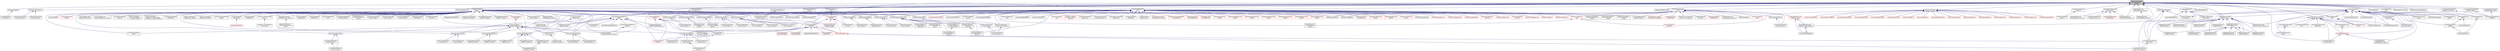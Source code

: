 digraph "cpu/avr8_common/avr_libc_extra/include/errno.h"
{
 // LATEX_PDF_SIZE
  edge [fontname="Helvetica",fontsize="10",labelfontname="Helvetica",labelfontsize="10"];
  node [fontname="Helvetica",fontsize="10",shape=record];
  Node1 [label="cpu/avr8_common/avr\l_libc_extra/include\l/errno.h",height=0.2,width=0.4,color="black", fillcolor="grey75", style="filled", fontcolor="black",tooltip=" "];
  Node1 -> Node2 [dir="back",color="midnightblue",fontsize="10",style="solid",fontname="Helvetica"];
  Node2 [label="drivers/dfplayer/include\l/dfplayer_implementation.h",height=0.2,width=0.4,color="black", fillcolor="white", style="filled",URL="$dfplayer__implementation_8h.html",tooltip="Header-only functions of the DFPlayer Mini Device driver."];
  Node2 -> Node3 [dir="back",color="midnightblue",fontsize="10",style="solid",fontname="Helvetica"];
  Node3 [label="drivers/include/dfplayer.h",height=0.2,width=0.4,color="black", fillcolor="white", style="filled",URL="$dfplayer_8h.html",tooltip="DFPlayer Mini Device Driver."];
  Node3 -> Node2 [dir="back",color="midnightblue",fontsize="10",style="solid",fontname="Helvetica"];
  Node1 -> Node4 [dir="back",color="midnightblue",fontsize="10",style="solid",fontname="Helvetica"];
  Node4 [label="drivers/include/dht.h",height=0.2,width=0.4,color="black", fillcolor="white", style="filled",URL="$dht_8h.html",tooltip="Device driver interface for the DHT family of humidity and temperature sensors."];
  Node4 -> Node5 [dir="back",color="midnightblue",fontsize="10",style="solid",fontname="Helvetica"];
  Node5 [label="drivers/dht/include\l/dht_params.h",height=0.2,width=0.4,color="black", fillcolor="white", style="filled",URL="$dht__params_8h.html",tooltip="Default configuration for DHT devices."];
  Node1 -> Node6 [dir="back",color="midnightblue",fontsize="10",style="solid",fontname="Helvetica"];
  Node6 [label="drivers/include/ds3231.h",height=0.2,width=0.4,color="black", fillcolor="white", style="filled",URL="$ds3231_8h.html",tooltip="Interface definition for the Maxim DS3231 RTC."];
  Node1 -> Node7 [dir="back",color="midnightblue",fontsize="10",style="solid",fontname="Helvetica"];
  Node7 [label="drivers/include/ina3221.h",height=0.2,width=0.4,color="black", fillcolor="white", style="filled",URL="$ina3221_8h.html",tooltip="Device driver interface for Texas Instruments INA3221 three-channel, high-side current and bus voltag..."];
  Node7 -> Node8 [dir="back",color="midnightblue",fontsize="10",style="solid",fontname="Helvetica"];
  Node8 [label="drivers/ina3221/include\l/ina3221_internal.h",height=0.2,width=0.4,color="black", fillcolor="white", style="filled",URL="$ina3221__internal_8h.html",tooltip="Functions to convert register values of INA3221 to actual voltage values and vice versa."];
  Node7 -> Node9 [dir="back",color="midnightblue",fontsize="10",style="solid",fontname="Helvetica"];
  Node9 [label="drivers/ina3221/include\l/ina3221_params.h",height=0.2,width=0.4,color="black", fillcolor="white", style="filled",URL="$ina3221__params_8h.html",tooltip="Driver configuration parameters for Texas Instruments INA3221 three-channel, high-side current and bu..."];
  Node1 -> Node10 [dir="back",color="midnightblue",fontsize="10",style="solid",fontname="Helvetica"];
  Node10 [label="drivers/include/net\l/netdev.h",height=0.2,width=0.4,color="black", fillcolor="white", style="filled",URL="$drivers_2include_2net_2netdev_8h.html",tooltip="Definitions low-level network driver interface."];
  Node10 -> Node11 [dir="back",color="midnightblue",fontsize="10",style="solid",fontname="Helvetica"];
  Node11 [label="cpu/esp32/esp-eth/esp\l_eth_netdev.h",height=0.2,width=0.4,color="black", fillcolor="white", style="filled",URL="$esp__eth__netdev_8h.html",tooltip="Netdev interface for the ESP32 Ethernet MAC module."];
  Node10 -> Node12 [dir="back",color="midnightblue",fontsize="10",style="solid",fontname="Helvetica"];
  Node12 [label="cpu/esp_common/esp\l-now/esp_now_netdev.h",height=0.2,width=0.4,color="black", fillcolor="white", style="filled",URL="$esp__now__netdev_8h.html",tooltip="Netdev interface for the ESP-NOW WiFi P2P protocol."];
  Node10 -> Node13 [dir="back",color="midnightblue",fontsize="10",style="solid",fontname="Helvetica"];
  Node13 [label="cpu/esp_common/esp\l-wifi/esp_wifi_netdev.h",height=0.2,width=0.4,color="black", fillcolor="white", style="filled",URL="$esp__wifi__netdev_8h.html",tooltip="Network device driver for the ESP SoCs WiFi interface."];
  Node10 -> Node14 [dir="back",color="midnightblue",fontsize="10",style="solid",fontname="Helvetica"];
  Node14 [label="cpu/native/include\l/netdev_tap.h",height=0.2,width=0.4,color="black", fillcolor="white", style="filled",URL="$netdev__tap_8h.html",tooltip="Low-level ethernet driver for native tap interfaces."];
  Node14 -> Node15 [dir="back",color="midnightblue",fontsize="10",style="solid",fontname="Helvetica"];
  Node15 [label="cpu/native/include\l/netdev_tap_params.h",height=0.2,width=0.4,color="black", fillcolor="white", style="filled",URL="$netdev__tap__params_8h.html",tooltip="Default configuration for the netdev_tap driver."];
  Node10 -> Node16 [dir="back",color="midnightblue",fontsize="10",style="solid",fontname="Helvetica"];
  Node16 [label="cpu/native/include\l/socket_zep.h",height=0.2,width=0.4,color="black", fillcolor="white", style="filled",URL="$socket__zep_8h.html",tooltip="Socket ZEP definitions."];
  Node16 -> Node17 [dir="back",color="midnightblue",fontsize="10",style="solid",fontname="Helvetica"];
  Node17 [label="cpu/native/include\l/socket_zep_params.h",height=0.2,width=0.4,color="black", fillcolor="white", style="filled",URL="$socket__zep__params_8h.html",tooltip="Configuration parameters for the Socket-based ZEP driver."];
  Node10 -> Node18 [dir="back",color="midnightblue",fontsize="10",style="solid",fontname="Helvetica"];
  Node18 [label="cpu/nrf5x_common/include\l/nrfble.h",height=0.2,width=0.4,color="black", fillcolor="white", style="filled",URL="$nrfble_8h.html",tooltip="Interface definition for the nrfble radio driver."];
  Node10 -> Node19 [dir="back",color="midnightblue",fontsize="10",style="solid",fontname="Helvetica"];
  Node19 [label="cpu/nrf5x_common/include\l/nrfmin.h",height=0.2,width=0.4,color="black", fillcolor="white", style="filled",URL="$nrfmin_8h.html",tooltip="Interface definition for the nrfmin NRF51822 radio driver."];
  Node19 -> Node20 [dir="back",color="midnightblue",fontsize="10",style="solid",fontname="Helvetica"];
  Node20 [label="cpu/nrf5x_common/include\l/nrfmin_gnrc.h",height=0.2,width=0.4,color="black", fillcolor="white", style="filled",URL="$nrfmin__gnrc_8h.html",tooltip="GNRC adapter for nrfmin devices (e.g."];
  Node10 -> Node21 [dir="back",color="midnightblue",fontsize="10",style="solid",fontname="Helvetica"];
  Node21 [label="cpu/sam0_common/sam0\l_eth/sam0_eth_netdev.h",height=0.2,width=0.4,color="black", fillcolor="white", style="filled",URL="$sam0__eth__netdev_8h.html",tooltip="Netdev interface for the SAM0 Ethernet GMAC peripheral."];
  Node10 -> Node22 [dir="back",color="midnightblue",fontsize="10",style="solid",fontname="Helvetica"];
  Node22 [label="drivers/at86rf215/include\l/at86rf215_netdev.h",height=0.2,width=0.4,color="black", fillcolor="white", style="filled",URL="$at86rf215__netdev_8h.html",tooltip="Netdev interface to AT86RF215 driver."];
  Node10 -> Node23 [dir="back",color="midnightblue",fontsize="10",style="solid",fontname="Helvetica"];
  Node23 [label="drivers/at86rf2xx/include\l/at86rf2xx_netdev.h",height=0.2,width=0.4,color="black", fillcolor="white", style="filled",URL="$at86rf2xx__netdev_8h.html",tooltip="Netdev interface to AT86RF2xx drivers."];
  Node10 -> Node24 [dir="back",color="midnightblue",fontsize="10",style="solid",fontname="Helvetica"];
  Node24 [label="drivers/cc110x/include\l/cc110x_netdev.h",height=0.2,width=0.4,color="black", fillcolor="white", style="filled",URL="$cc110x__netdev_8h.html",tooltip="Functions related to the netdev interface of the CC110x driver."];
  Node24 -> Node25 [dir="back",color="midnightblue",fontsize="10",style="solid",fontname="Helvetica"];
  Node25 [label="drivers/cc110x/include\l/cc110x_internal.h",height=0.2,width=0.4,color="black", fillcolor="white", style="filled",URL="$cc110x__internal_8h.html",tooltip="Internal functions of the CC110x transceiver driver."];
  Node10 -> Node26 [dir="back",color="midnightblue",fontsize="10",style="solid",fontname="Helvetica"];
  Node26 [label="drivers/cc2420/include\l/cc2420_netdev.h",height=0.2,width=0.4,color="black", fillcolor="white", style="filled",URL="$cc2420__netdev_8h.html",tooltip="Netdev interface for the CC2420."];
  Node10 -> Node27 [dir="back",color="midnightblue",fontsize="10",style="solid",fontname="Helvetica"];
  Node27 [label="drivers/include/at86rf215.h",height=0.2,width=0.4,color="black", fillcolor="white", style="filled",URL="$at86rf215_8h.html",tooltip="Interface definition for AT86RF215 based drivers."];
  Node27 -> Node28 [dir="back",color="midnightblue",fontsize="10",style="solid",fontname="Helvetica"];
  Node28 [label="drivers/at86rf215/include\l/at86rf215_internal.h",height=0.2,width=0.4,color="black", fillcolor="white", style="filled",URL="$at86rf215__internal_8h.html",tooltip="Low-Level functions for the AT86RF215 driver."];
  Node27 -> Node29 [dir="back",color="midnightblue",fontsize="10",style="solid",fontname="Helvetica"];
  Node29 [label="drivers/at86rf215/include\l/at86rf215_params.h",height=0.2,width=0.4,color="black", fillcolor="white", style="filled",URL="$at86rf215__params_8h.html",tooltip="Default configuration for the AT86RF215 driver."];
  Node10 -> Node30 [dir="back",color="midnightblue",fontsize="10",style="solid",fontname="Helvetica"];
  Node30 [label="drivers/include/at86rf2xx.h",height=0.2,width=0.4,color="black", fillcolor="white", style="filled",URL="$at86rf2xx_8h.html",tooltip="Interface definition for AT86RF2xx based drivers."];
  Node30 -> Node31 [dir="back",color="midnightblue",fontsize="10",style="solid",fontname="Helvetica"];
  Node31 [label="drivers/at86rf2xx/include\l/at86rf2xx_aes.h",height=0.2,width=0.4,color="black", fillcolor="white", style="filled",URL="$at86rf2xx__aes_8h.html",tooltip="The extended feature set of at86rf2xx transceivers comprises a hardware implementation of AES."];
  Node30 -> Node32 [dir="back",color="midnightblue",fontsize="10",style="solid",fontname="Helvetica"];
  Node32 [label="drivers/at86rf2xx/include\l/at86rf2xx_internal.h",height=0.2,width=0.4,color="black", fillcolor="white", style="filled",URL="$at86rf2xx__internal_8h.html",tooltip="Internal interfaces for AT86RF2xx drivers."];
  Node30 -> Node33 [dir="back",color="midnightblue",fontsize="10",style="solid",fontname="Helvetica"];
  Node33 [label="drivers/at86rf2xx/include\l/at86rf2xx_params.h",height=0.2,width=0.4,color="black", fillcolor="white", style="filled",URL="$at86rf2xx__params_8h.html",tooltip="Default configuration for the AT86RF2xx driver."];
  Node30 -> Node34 [dir="back",color="midnightblue",fontsize="10",style="solid",fontname="Helvetica"];
  Node34 [label="drivers/at86rf2xx/include\l/at86rf2xx_registers.h",height=0.2,width=0.4,color="black", fillcolor="white", style="filled",URL="$at86rf2xx__registers_8h.html",tooltip="Register and command definitions for AT86RF2xx devices."];
  Node34 -> Node32 [dir="back",color="midnightblue",fontsize="10",style="solid",fontname="Helvetica"];
  Node10 -> Node35 [dir="back",color="midnightblue",fontsize="10",style="solid",fontname="Helvetica"];
  Node35 [label="drivers/include/atwinc15x0.h",height=0.2,width=0.4,color="black", fillcolor="white", style="filled",URL="$atwinc15x0_8h.html",tooltip="Netdev Driver for the Microchip ATWINC15x0 WiFi Module."];
  Node35 -> Node36 [dir="back",color="midnightblue",fontsize="10",style="solid",fontname="Helvetica"];
  Node36 [label="drivers/atwinc15x0\l/include/atwinc15x0\l_internal.h",height=0.2,width=0.4,color="black", fillcolor="white", style="filled",URL="$atwinc15x0__internal_8h.html",tooltip="Internal definitions for the ATWINC15x0 WiFi netdev driver."];
  Node10 -> Node37 [dir="back",color="midnightblue",fontsize="10",style="solid",fontname="Helvetica"];
  Node37 [label="drivers/include/cc110x.h",height=0.2,width=0.4,color="black", fillcolor="white", style="filled",URL="$cc110x_8h.html",tooltip="Interface definition for the CC1100/CC1101 driver."];
  Node37 -> Node38 [dir="back",color="midnightblue",fontsize="10",style="solid",fontname="Helvetica"];
  Node38 [label="drivers/cc110x/include\l/cc110x_communication.h",height=0.2,width=0.4,color="black", fillcolor="white", style="filled",URL="$cc110x__communication_8h.html",tooltip="Functions to communicate with the CC1100/CC1101 transceiver."];
  Node38 -> Node25 [dir="back",color="midnightblue",fontsize="10",style="solid",fontname="Helvetica"];
  Node10 -> Node39 [dir="back",color="midnightblue",fontsize="10",style="solid",fontname="Helvetica"];
  Node39 [label="drivers/include/cc2420.h",height=0.2,width=0.4,color="black", fillcolor="white", style="filled",URL="$cc2420_8h.html",tooltip="Interface definition for the CC2420 driver."];
  Node39 -> Node40 [dir="back",color="midnightblue",fontsize="10",style="solid",fontname="Helvetica"];
  Node40 [label="drivers/cc2420/include\l/cc2420_internal.h",height=0.2,width=0.4,color="black", fillcolor="white", style="filled",URL="$cc2420__internal_8h.html",tooltip="Definitions and settings for the cc2420."];
  Node39 -> Node41 [dir="back",color="midnightblue",fontsize="10",style="solid",fontname="Helvetica"];
  Node41 [label="drivers/cc2420/include\l/cc2420_params.h",height=0.2,width=0.4,color="black", fillcolor="white", style="filled",URL="$cc2420__params_8h.html",tooltip="Default configuration for the CC2420 driver."];
  Node10 -> Node42 [dir="back",color="midnightblue",fontsize="10",style="solid",fontname="Helvetica"];
  Node42 [label="drivers/include/dose.h",height=0.2,width=0.4,color="black", fillcolor="white", style="filled",URL="$dose_8h.html",tooltip="Driver for the Differentially Operated Serial Ethernet module."];
  Node10 -> Node43 [dir="back",color="midnightblue",fontsize="10",style="solid",fontname="Helvetica"];
  Node43 [label="drivers/include/enc28j60.h",height=0.2,width=0.4,color="black", fillcolor="white", style="filled",URL="$enc28j60_8h.html",tooltip="Interface definition for the ENC28J60 driver ."];
  Node10 -> Node44 [dir="back",color="midnightblue",fontsize="10",style="solid",fontname="Helvetica"];
  Node44 [label="drivers/include/encx24j600.h",height=0.2,width=0.4,color="black", fillcolor="white", style="filled",URL="$encx24j600_8h.html",tooltip="Interface definition for the ENCX24J600 driver."];
  Node44 -> Node45 [dir="back",color="midnightblue",fontsize="10",style="solid",fontname="Helvetica"];
  Node45 [label="drivers/encx24j600\l/include/encx24j600\l_params.h",height=0.2,width=0.4,color="black", fillcolor="white", style="filled",URL="$encx24j600__params_8h.html",tooltip="Default configuration for the ENCX24J600 Ethernet driver."];
  Node10 -> Node46 [dir="back",color="midnightblue",fontsize="10",style="solid",fontname="Helvetica"];
  Node46 [label="drivers/include/ethos.h",height=0.2,width=0.4,color="black", fillcolor="white", style="filled",URL="$ethos_8h.html",tooltip="Interface definition for the ethernet-over-serial module."];
  Node46 -> Node47 [dir="back",color="midnightblue",fontsize="10",style="solid",fontname="Helvetica"];
  Node47 [label="drivers/ethos/include\l/ethos_params.h",height=0.2,width=0.4,color="black", fillcolor="white", style="filled",URL="$ethos__params_8h.html",tooltip="Default configuration for the ethos device driver."];
  Node10 -> Node48 [dir="back",color="midnightblue",fontsize="10",style="solid",fontname="Helvetica"];
  Node48 [label="drivers/include/kw2xrf.h",height=0.2,width=0.4,color="black", fillcolor="white", style="filled",URL="$kw2xrf_8h.html",tooltip="Interface definition for the kw2xrf driver."];
  Node48 -> Node49 [dir="back",color="midnightblue",fontsize="10",style="solid",fontname="Helvetica"];
  Node49 [label="drivers/kw2xrf/include\l/kw2xrf_getset.h",height=0.2,width=0.4,color="black", fillcolor="white", style="filled",URL="$kw2xrf__getset_8h.html",tooltip="get/set interfaces for kw2xrf driver"];
  Node49 -> Node50 [dir="back",color="midnightblue",fontsize="10",style="solid",fontname="Helvetica"];
  Node50 [label="drivers/kw2xrf/include\l/kw2xrf_tm.h",height=0.2,width=0.4,color="black", fillcolor="white", style="filled",URL="$kw2xrf__tm_8h.html",tooltip="Testing interfaces for kw2xrf driver."];
  Node48 -> Node51 [dir="back",color="midnightblue",fontsize="10",style="solid",fontname="Helvetica"];
  Node51 [label="drivers/kw2xrf/include\l/kw2xrf_intern.h",height=0.2,width=0.4,color="black", fillcolor="white", style="filled",URL="$kw2xrf__intern_8h.html",tooltip="Internal function interfaces for kw2xrf driver."];
  Node48 -> Node52 [dir="back",color="midnightblue",fontsize="10",style="solid",fontname="Helvetica"];
  Node52 [label="drivers/kw2xrf/include\l/kw2xrf_params.h",height=0.2,width=0.4,color="black", fillcolor="white", style="filled",URL="$kw2xrf__params_8h.html",tooltip="Default configuration for the KW2XRF driver."];
  Node48 -> Node50 [dir="back",color="midnightblue",fontsize="10",style="solid",fontname="Helvetica"];
  Node10 -> Node53 [dir="back",color="midnightblue",fontsize="10",style="solid",fontname="Helvetica"];
  Node53 [label="drivers/include/kw41zrf.h",height=0.2,width=0.4,color="black", fillcolor="white", style="filled",URL="$kw41zrf_8h.html",tooltip="Interface definition for the kw41zrf driver."];
  Node53 -> Node54 [dir="back",color="midnightblue",fontsize="10",style="solid",fontname="Helvetica"];
  Node54 [label="drivers/kw41zrf/include\l/kw41zrf_getset.h",height=0.2,width=0.4,color="black", fillcolor="white", style="filled",URL="$kw41zrf__getset_8h.html",tooltip="get/set interfaces for kw41zrf driver"];
  Node54 -> Node55 [dir="back",color="midnightblue",fontsize="10",style="solid",fontname="Helvetica"];
  Node55 [label="drivers/kw41zrf/include\l/kw41zrf_intern.h",height=0.2,width=0.4,color="black", fillcolor="white", style="filled",URL="$kw41zrf__intern_8h.html",tooltip="Internal function interfaces for kw41zrf driver."];
  Node53 -> Node55 [dir="back",color="midnightblue",fontsize="10",style="solid",fontname="Helvetica"];
  Node10 -> Node56 [dir="back",color="midnightblue",fontsize="10",style="solid",fontname="Helvetica"];
  Node56 [label="drivers/include/mrf24j40.h",height=0.2,width=0.4,color="black", fillcolor="white", style="filled",URL="$mrf24j40_8h.html",tooltip="Interface definition for MRF24J40 based drivers ."];
  Node56 -> Node57 [dir="back",color="midnightblue",fontsize="10",style="solid",fontname="Helvetica"];
  Node57 [label="drivers/mrf24j40/include\l/mrf24j40_internal.h",height=0.2,width=0.4,color="black", fillcolor="white", style="filled",URL="$mrf24j40__internal_8h.html",tooltip="Internal interfaces for MRF24J40 drivers."];
  Node56 -> Node58 [dir="back",color="midnightblue",fontsize="10",style="solid",fontname="Helvetica"];
  Node58 [label="drivers/mrf24j40/include\l/mrf24j40_params.h",height=0.2,width=0.4,color="black", fillcolor="white", style="filled",URL="$mrf24j40__params_8h.html",tooltip="Default configuration for the MRF24J40 driver."];
  Node10 -> Node59 [dir="back",color="midnightblue",fontsize="10",style="solid",fontname="Helvetica"];
  Node59 [label="drivers/include/net\l/netdev/ble.h",height=0.2,width=0.4,color="black", fillcolor="white", style="filled",URL="$drivers_2include_2net_2netdev_2ble_8h.html",tooltip="BLE specific adaption for the Netdev API."];
  Node59 -> Node60 [dir="back",color="midnightblue",fontsize="10",style="solid",fontname="Helvetica"];
  Node60 [label="sys/include/net/skald.h",height=0.2,width=0.4,color="red", fillcolor="white", style="filled",URL="$skald_8h.html",tooltip="Skald's basic interface."];
  Node10 -> Node63 [dir="back",color="midnightblue",fontsize="10",style="solid",fontname="Helvetica"];
  Node63 [label="drivers/include/net\l/netdev/eth.h",height=0.2,width=0.4,color="black", fillcolor="white", style="filled",URL="$eth_8h.html",tooltip="Definitions for netdev common ethernet code."];
  Node10 -> Node64 [dir="back",color="midnightblue",fontsize="10",style="solid",fontname="Helvetica"];
  Node64 [label="drivers/include/net\l/netdev/ieee802154.h",height=0.2,width=0.4,color="black", fillcolor="white", style="filled",URL="$drivers_2include_2net_2netdev_2ieee802154_8h.html",tooltip="Definitions for netdev common IEEE 802.15.4 code."];
  Node64 -> Node16 [dir="back",color="midnightblue",fontsize="10",style="solid",fontname="Helvetica"];
  Node64 -> Node27 [dir="back",color="midnightblue",fontsize="10",style="solid",fontname="Helvetica"];
  Node64 -> Node30 [dir="back",color="midnightblue",fontsize="10",style="solid",fontname="Helvetica"];
  Node64 -> Node39 [dir="back",color="midnightblue",fontsize="10",style="solid",fontname="Helvetica"];
  Node64 -> Node48 [dir="back",color="midnightblue",fontsize="10",style="solid",fontname="Helvetica"];
  Node64 -> Node53 [dir="back",color="midnightblue",fontsize="10",style="solid",fontname="Helvetica"];
  Node64 -> Node56 [dir="back",color="midnightblue",fontsize="10",style="solid",fontname="Helvetica"];
  Node64 -> Node65 [dir="back",color="midnightblue",fontsize="10",style="solid",fontname="Helvetica"];
  Node65 [label="drivers/include/net\l/netdev/ieee802154_submac.h",height=0.2,width=0.4,color="black", fillcolor="white", style="filled",URL="$ieee802154__submac_8h_source.html",tooltip=" "];
  Node64 -> Node66 [dir="back",color="midnightblue",fontsize="10",style="solid",fontname="Helvetica"];
  Node66 [label="sys/include/net/netdev\l_test.h",height=0.2,width=0.4,color="black", fillcolor="white", style="filled",URL="$netdev__test_8h.html",tooltip="netdev dummy test driver definitions"];
  Node10 -> Node65 [dir="back",color="midnightblue",fontsize="10",style="solid",fontname="Helvetica"];
  Node10 -> Node67 [dir="back",color="midnightblue",fontsize="10",style="solid",fontname="Helvetica"];
  Node67 [label="drivers/include/net\l/netdev/layer.h",height=0.2,width=0.4,color="black", fillcolor="white", style="filled",URL="$layer_8h.html",tooltip="Netdev layer helper functions."];
  Node10 -> Node68 [dir="back",color="midnightblue",fontsize="10",style="solid",fontname="Helvetica"];
  Node68 [label="drivers/include/net\l/netdev/lora.h",height=0.2,width=0.4,color="black", fillcolor="white", style="filled",URL="$drivers_2include_2net_2netdev_2lora_8h.html",tooltip="Definitions for netdev common LoRa code."];
  Node10 -> Node69 [dir="back",color="midnightblue",fontsize="10",style="solid",fontname="Helvetica"];
  Node69 [label="drivers/include/nrf24l01p_ng.h",height=0.2,width=0.4,color="black", fillcolor="white", style="filled",URL="$nrf24l01p__ng_8h.html",tooltip="Public interface for NRF24L01+ (NG) devices."];
  Node69 -> Node70 [dir="back",color="midnightblue",fontsize="10",style="solid",fontname="Helvetica"];
  Node70 [label="drivers/nrf24l01p_ng\l/include/nrf24l01p_ng\l_communication.h",height=0.2,width=0.4,color="black", fillcolor="white", style="filled",URL="$nrf24l01p__ng__communication_8h.html",tooltip="Functions to communicate with the NRF24L01+ (NG) transceiver via SPI."];
  Node70 -> Node71 [dir="back",color="midnightblue",fontsize="10",style="solid",fontname="Helvetica"];
  Node71 [label="drivers/nrf24l01p_ng\l/include/nrf24l01p_ng\l_registers.h",height=0.2,width=0.4,color="black", fillcolor="white", style="filled",URL="$nrf24l01p__ng__registers_8h.html",tooltip="Register map of NRF24L01+ (NG) devices."];
  Node69 -> Node72 [dir="back",color="midnightblue",fontsize="10",style="solid",fontname="Helvetica"];
  Node72 [label="drivers/nrf24l01p_ng\l/include/nrf24l01p_ng\l_constants.h",height=0.2,width=0.4,color="black", fillcolor="white", style="filled",URL="$nrf24l01p__ng__constants_8h.html",tooltip="Constants from the datasheet of the NRF24L01+ (NG) transceiver."];
  Node72 -> Node73 [dir="back",color="midnightblue",fontsize="10",style="solid",fontname="Helvetica"];
  Node73 [label="drivers/nrf24l01p_ng\l/include/nrf24l01p_ng\l_params.h",height=0.2,width=0.4,color="black", fillcolor="white", style="filled",URL="$nrf24l01p__ng__params_8h.html",tooltip="Board specific configuration for all NRF24L01+ (NG) devices."];
  Node69 -> Node74 [dir="back",color="midnightblue",fontsize="10",style="solid",fontname="Helvetica"];
  Node74 [label="drivers/nrf24l01p_ng\l/include/nrf24l01p_ng\l_diagnostics.h",height=0.2,width=0.4,color="black", fillcolor="white", style="filled",URL="$nrf24l01p__ng__diagnostics_8h.html",tooltip="Functions to print NRF24L01+ (NG) debug information."];
  Node69 -> Node73 [dir="back",color="midnightblue",fontsize="10",style="solid",fontname="Helvetica"];
  Node69 -> Node71 [dir="back",color="midnightblue",fontsize="10",style="solid",fontname="Helvetica"];
  Node69 -> Node75 [dir="back",color="midnightblue",fontsize="10",style="solid",fontname="Helvetica"];
  Node75 [label="drivers/nrf24l01p_ng\l/include/nrf24l01p_ng\l_states.h",height=0.2,width=0.4,color="black", fillcolor="white", style="filled",URL="$nrf24l01p__ng__states_8h.html",tooltip="Operation states of NRF24L01+ (NG) devices."];
  Node10 -> Node76 [dir="back",color="midnightblue",fontsize="10",style="solid",fontname="Helvetica"];
  Node76 [label="drivers/include/rn2xx3.h",height=0.2,width=0.4,color="black", fillcolor="white", style="filled",URL="$rn2xx3_8h.html",tooltip="High-level driver for the RN2483/RN2903 LoRa modules."];
  Node76 -> Node77 [dir="back",color="midnightblue",fontsize="10",style="solid",fontname="Helvetica"];
  Node77 [label="drivers/rn2xx3/include\l/rn2xx3_internal.h",height=0.2,width=0.4,color="black", fillcolor="white", style="filled",URL="$rn2xx3__internal_8h.html",tooltip="Internal driver definitions for the RN2483/RN2903 LoRa modules."];
  Node76 -> Node78 [dir="back",color="midnightblue",fontsize="10",style="solid",fontname="Helvetica"];
  Node78 [label="drivers/rn2xx3/include\l/rn2xx3_params.h",height=0.2,width=0.4,color="black", fillcolor="white", style="filled",URL="$rn2xx3__params_8h.html",tooltip="Default configuration for RN2483/RN2903 devices."];
  Node10 -> Node79 [dir="back",color="midnightblue",fontsize="10",style="solid",fontname="Helvetica"];
  Node79 [label="drivers/include/slipdev.h",height=0.2,width=0.4,color="black", fillcolor="white", style="filled",URL="$slipdev_8h.html",tooltip="SLIP device definitions."];
  Node79 -> Node80 [dir="back",color="midnightblue",fontsize="10",style="solid",fontname="Helvetica"];
  Node80 [label="drivers/slipdev/include\l/slipdev_params.h",height=0.2,width=0.4,color="black", fillcolor="white", style="filled",URL="$slipdev__params_8h.html",tooltip="Default configuration for the SLIP device driver."];
  Node10 -> Node81 [dir="back",color="midnightblue",fontsize="10",style="solid",fontname="Helvetica"];
  Node81 [label="drivers/include/stm32\l_eth.h",height=0.2,width=0.4,color="black", fillcolor="white", style="filled",URL="$stm32__eth_8h_source.html",tooltip=" "];
  Node10 -> Node82 [dir="back",color="midnightblue",fontsize="10",style="solid",fontname="Helvetica"];
  Node82 [label="drivers/include/sx126x.h",height=0.2,width=0.4,color="black", fillcolor="white", style="filled",URL="$sx126x_8h.html",tooltip=" "];
  Node82 -> Node83 [dir="back",color="midnightblue",fontsize="10",style="solid",fontname="Helvetica"];
  Node83 [label="drivers/sx126x/include\l/sx126x_internal.h",height=0.2,width=0.4,color="black", fillcolor="white", style="filled",URL="$sx126x__internal_8h.html",tooltip=" "];
  Node82 -> Node84 [dir="back",color="midnightblue",fontsize="10",style="solid",fontname="Helvetica"];
  Node84 [label="drivers/sx126x/include\l/sx126x_params.h",height=0.2,width=0.4,color="black", fillcolor="white", style="filled",URL="$sx126x__params_8h.html",tooltip="Default configuration."];
  Node10 -> Node85 [dir="back",color="midnightblue",fontsize="10",style="solid",fontname="Helvetica"];
  Node85 [label="drivers/include/sx127x.h",height=0.2,width=0.4,color="black", fillcolor="white", style="filled",URL="$sx127x_8h.html",tooltip="Public interface for SX127X driver."];
  Node85 -> Node86 [dir="back",color="midnightblue",fontsize="10",style="solid",fontname="Helvetica"];
  Node86 [label="boards/nz32-sc151/include\l/sx127x_params.h",height=0.2,width=0.4,color="black", fillcolor="white", style="filled",URL="$boards_2nz32-sc151_2include_2sx127x__params_8h.html",tooltip="sx127x configuration for nz32-sc15 using modtronix inAir9 LoRa module"];
  Node85 -> Node87 [dir="back",color="midnightblue",fontsize="10",style="solid",fontname="Helvetica"];
  Node87 [label="drivers/sx127x/include\l/sx127x_internal.h",height=0.2,width=0.4,color="black", fillcolor="white", style="filled",URL="$sx127x__internal_8h.html",tooltip="Semtech SX127X internal functions."];
  Node85 -> Node88 [dir="back",color="midnightblue",fontsize="10",style="solid",fontname="Helvetica"];
  Node88 [label="drivers/sx127x/include\l/sx127x_params.h",height=0.2,width=0.4,color="black", fillcolor="white", style="filled",URL="$drivers_2sx127x_2include_2sx127x__params_8h.html",tooltip="Default configuration for SX127X driver."];
  Node10 -> Node89 [dir="back",color="midnightblue",fontsize="10",style="solid",fontname="Helvetica"];
  Node89 [label="drivers/include/sx1280.h",height=0.2,width=0.4,color="black", fillcolor="white", style="filled",URL="$sx1280_8h.html",tooltip=" "];
  Node89 -> Node90 [dir="back",color="midnightblue",fontsize="10",style="solid",fontname="Helvetica"];
  Node90 [label="drivers/sx1280/include\l/sx1280_params.h",height=0.2,width=0.4,color="black", fillcolor="white", style="filled",URL="$sx1280__params_8h.html",tooltip="Default configuration."];
  Node10 -> Node91 [dir="back",color="midnightblue",fontsize="10",style="solid",fontname="Helvetica"];
  Node91 [label="drivers/include/w5100.h",height=0.2,width=0.4,color="black", fillcolor="white", style="filled",URL="$w5100_8h.html",tooltip="Interface definition for the W5100 device driver."];
  Node10 -> Node92 [dir="back",color="midnightblue",fontsize="10",style="solid",fontname="Helvetica"];
  Node92 [label="drivers/include/w5500.h",height=0.2,width=0.4,color="black", fillcolor="white", style="filled",URL="$w5500_8h.html",tooltip="Interface definition for the W5500 device driver."];
  Node10 -> Node93 [dir="back",color="midnightblue",fontsize="10",style="solid",fontname="Helvetica"];
  Node93 [label="drivers/include/xbee.h",height=0.2,width=0.4,color="black", fillcolor="white", style="filled",URL="$xbee_8h.html",tooltip="High-level driver for the XBee S1 802.15.4 modem."];
  Node10 -> Node94 [dir="back",color="midnightblue",fontsize="10",style="solid",fontname="Helvetica"];
  Node94 [label="drivers/mrf24j40/include\l/mrf24j40_netdev.h",height=0.2,width=0.4,color="black", fillcolor="white", style="filled",URL="$mrf24j40__netdev_8h.html",tooltip="Netdev interface to MRF24J40 drivers."];
  Node10 -> Node95 [dir="back",color="midnightblue",fontsize="10",style="solid",fontname="Helvetica"];
  Node95 [label="drivers/nrf24l01p_ng\l/include/nrf24l01p_ng\l_netdev.h",height=0.2,width=0.4,color="black", fillcolor="white", style="filled",URL="$nrf24l01p__ng__netdev_8h.html",tooltip="Netdev driver interface for NRF24L01+ (NG) device driver."];
  Node10 -> Node96 [dir="back",color="midnightblue",fontsize="10",style="solid",fontname="Helvetica"];
  Node96 [label="drivers/sx126x/include\l/sx126x_netdev.h",height=0.2,width=0.4,color="black", fillcolor="white", style="filled",URL="$sx126x__netdev_8h.html",tooltip="Netdev driver definitions for SX1261/2/8 and LLCC68 driver."];
  Node10 -> Node97 [dir="back",color="midnightblue",fontsize="10",style="solid",fontname="Helvetica"];
  Node97 [label="drivers/sx127x/include\l/sx127x_netdev.h",height=0.2,width=0.4,color="black", fillcolor="white", style="filled",URL="$sx127x__netdev_8h.html",tooltip="Netdev driver definitions for SX127X driver."];
  Node10 -> Node98 [dir="back",color="midnightblue",fontsize="10",style="solid",fontname="Helvetica"];
  Node98 [label="drivers/sx1280/include\l/sx1280_netdev.h",height=0.2,width=0.4,color="black", fillcolor="white", style="filled",URL="$sx1280__netdev_8h.html",tooltip="Netdev driver definitions for LoRa SX1280 Driver driver."];
  Node10 -> Node99 [dir="back",color="midnightblue",fontsize="10",style="solid",fontname="Helvetica"];
  Node99 [label="pkg/lwip/include/lwip\l/netif/netdev.h",height=0.2,width=0.4,color="black", fillcolor="white", style="filled",URL="$pkg_2lwip_2include_2lwip_2netif_2netdev_8h.html",tooltip="lwIP netdev adapter definitions"];
  Node10 -> Node100 [dir="back",color="midnightblue",fontsize="10",style="solid",fontname="Helvetica"];
  Node100 [label="pkg/lwip/include/lwip\l_init_devs.h",height=0.2,width=0.4,color="black", fillcolor="white", style="filled",URL="$lwip__init__devs_8h.html",tooltip="Helpers for simplified network setup."];
  Node10 -> Node101 [dir="back",color="midnightblue",fontsize="10",style="solid",fontname="Helvetica"];
  Node101 [label="pkg/openthread/include/ot.h",height=0.2,width=0.4,color="black", fillcolor="white", style="filled",URL="$ot_8h.html",tooltip=" "];
  Node10 -> Node102 [dir="back",color="midnightblue",fontsize="10",style="solid",fontname="Helvetica"];
  Node102 [label="pkg/openwsn/include\l/openwsn_radio.h",height=0.2,width=0.4,color="black", fillcolor="white", style="filled",URL="$openwsn__radio_8h.html",tooltip="RIOT adaption of the \"radio\" bsp module definitions."];
  Node10 -> Node103 [dir="back",color="midnightblue",fontsize="10",style="solid",fontname="Helvetica"];
  Node103 [label="pkg/semtech-loramac\l/include/semtech_loramac.h",height=0.2,width=0.4,color="black", fillcolor="white", style="filled",URL="$semtech__loramac_8h.html",tooltip="Public API and definitions of the Semtech LoRaMAC."];
  Node103 -> Node104 [dir="back",color="midnightblue",fontsize="10",style="solid",fontname="Helvetica"];
  Node104 [label="pkg/semtech-loramac\l/include/semtech-loramac\l/timer.h",height=0.2,width=0.4,color="black", fillcolor="white", style="filled",URL="$pkg_2semtech-loramac_2include_2semtech-loramac_2timer_8h.html",tooltip="Semtech LoRaMAC timer compatibility definitions."];
  Node10 -> Node105 [dir="back",color="midnightblue",fontsize="10",style="solid",fontname="Helvetica"];
  Node105 [label="pkg/tinyusb/netdev\l/include/tinyusb_netdev.h",height=0.2,width=0.4,color="black", fillcolor="white", style="filled",URL="$tinyusb__netdev_8h.html",tooltip="TinyUSB netdev driver for CDC ECM, CDC NCM and RNDIS protocol."];
  Node10 -> Node106 [dir="back",color="midnightblue",fontsize="10",style="solid",fontname="Helvetica"];
  Node106 [label="sys/include/luid.h",height=0.2,width=0.4,color="black", fillcolor="white", style="filled",URL="$luid_8h.html",tooltip="Header of the unique ID generation module."];
  Node10 -> Node107 [dir="back",color="midnightblue",fontsize="10",style="solid",fontname="Helvetica"];
  Node107 [label="sys/include/net/csma\l_sender.h",height=0.2,width=0.4,color="red", fillcolor="white", style="filled",URL="$csma__sender_8h.html",tooltip="Interface definition for the CSMA/CA helper."];
  Node10 -> Node109 [dir="back",color="midnightblue",fontsize="10",style="solid",fontname="Helvetica"];
  Node109 [label="sys/include/net/eui\l_provider.h",height=0.2,width=0.4,color="red", fillcolor="white", style="filled",URL="$eui__provider_8h.html",tooltip="EUI-48 and EUI-64 address provider."];
  Node109 -> Node64 [dir="back",color="midnightblue",fontsize="10",style="solid",fontname="Helvetica"];
  Node10 -> Node112 [dir="back",color="midnightblue",fontsize="10",style="solid",fontname="Helvetica"];
  Node112 [label="sys/include/net/gnrc\l/netif.h",height=0.2,width=0.4,color="red", fillcolor="white", style="filled",URL="$gnrc_2netif_8h.html",tooltip="Definition for GNRC's network interfaces."];
  Node112 -> Node117 [dir="back",color="midnightblue",fontsize="10",style="solid",fontname="Helvetica"];
  Node117 [label="pkg/opendsme/include\l/opendsme/DSMEPlatform.h",height=0.2,width=0.4,color="black", fillcolor="white", style="filled",URL="$DSMEPlatform_8h.html",tooltip="DSME Platform interface implementation."];
  Node112 -> Node123 [dir="back",color="midnightblue",fontsize="10",style="solid",fontname="Helvetica"];
  Node123 [label="sys/include/net/gnrc\l/icmpv6/echo.h",height=0.2,width=0.4,color="black", fillcolor="white", style="filled",URL="$echo_8h.html",tooltip="ICMPv6 echo message definitions."];
  Node123 -> Node124 [dir="back",color="midnightblue",fontsize="10",style="solid",fontname="Helvetica"];
  Node124 [label="sys/include/net/gnrc\l/icmpv6.h",height=0.2,width=0.4,color="red", fillcolor="white", style="filled",URL="$gnrc_2icmpv6_8h.html",tooltip="Definitions for GNRC's ICMPv6 implementation."];
  Node112 -> Node124 [dir="back",color="midnightblue",fontsize="10",style="solid",fontname="Helvetica"];
  Node112 -> Node149 [dir="back",color="midnightblue",fontsize="10",style="solid",fontname="Helvetica"];
  Node149 [label="sys/include/net/gnrc\l/netif/hdr.h",height=0.2,width=0.4,color="black", fillcolor="white", style="filled",URL="$net_2gnrc_2netif_2hdr_8h.html",tooltip="Generic network interface header."];
  Node149 -> Node150 [dir="back",color="midnightblue",fontsize="10",style="solid",fontname="Helvetica"];
  Node150 [label="pkg/lwip/include/lwipopts.h",height=0.2,width=0.4,color="black", fillcolor="white", style="filled",URL="$lwipopts_8h.html",tooltip="Option definitions."];
  Node149 -> Node123 [dir="back",color="midnightblue",fontsize="10",style="solid",fontname="Helvetica"];
  Node149 -> Node151 [dir="back",color="midnightblue",fontsize="10",style="solid",fontname="Helvetica"];
  Node151 [label="sys/include/net/gnrc\l/ipv6/nib/nc.h",height=0.2,width=0.4,color="red", fillcolor="white", style="filled",URL="$nc_8h.html",tooltip="Neighbor cache definitions."];
  Node149 -> Node152 [dir="back",color="midnightblue",fontsize="10",style="solid",fontname="Helvetica"];
  Node152 [label="sys/include/net/gnrc\l/sixlowpan/frag/rb.h",height=0.2,width=0.4,color="red", fillcolor="white", style="filled",URL="$rb_8h.html",tooltip="Reassembly buffer definitions."];
  Node149 -> Node157 [dir="back",color="midnightblue",fontsize="10",style="solid",fontname="Helvetica"];
  Node157 [label="sys/include/net/gnrc\l/sixlowpan/frag.h",height=0.2,width=0.4,color="red", fillcolor="white", style="filled",URL="$gnrc_2sixlowpan_2frag_8h.html",tooltip="6LoWPAN Fragmentation definitions"];
  Node149 -> Node159 [dir="back",color="midnightblue",fontsize="10",style="solid",fontname="Helvetica"];
  Node159 [label="sys/include/net/gnrc.h",height=0.2,width=0.4,color="red", fillcolor="white", style="filled",URL="$gnrc_8h.html",tooltip="Includes all essential GNRC network stack base modules."];
  Node159 -> Node162 [dir="back",color="midnightblue",fontsize="10",style="solid",fontname="Helvetica"];
  Node162 [label="sys/net/gnrc/sock/include\l/gnrc_sock_internal.h",height=0.2,width=0.4,color="black", fillcolor="white", style="filled",URL="$gnrc__sock__internal_8h.html",tooltip="Internal GNRC-specific types and function definitions."];
  Node159 -> Node163 [dir="back",color="midnightblue",fontsize="10",style="solid",fontname="Helvetica"];
  Node163 [label="sys/net/gnrc/sock/include\l/sock_types.h",height=0.2,width=0.4,color="black", fillcolor="white", style="filled",URL="$sys_2net_2gnrc_2sock_2include_2sock__types_8h.html",tooltip="GNRC-specific types and function definitions."];
  Node163 -> Node162 [dir="back",color="midnightblue",fontsize="10",style="solid",fontname="Helvetica"];
  Node149 -> Node131 [dir="back",color="midnightblue",fontsize="10",style="solid",fontname="Helvetica"];
  Node131 [label="sys/net/gnrc/routing\l/ipv6_auto_subnets/gnrc\l_ipv6_auto_subnets.c",height=0.2,width=0.4,color="black", fillcolor="white", style="filled",URL="$gnrc__ipv6__auto__subnets_8c.html",tooltip=" "];
  Node112 -> Node159 [dir="back",color="midnightblue",fontsize="10",style="solid",fontname="Helvetica"];
  Node112 -> Node131 [dir="back",color="midnightblue",fontsize="10",style="solid",fontname="Helvetica"];
  Node10 -> Node66 [dir="back",color="midnightblue",fontsize="10",style="solid",fontname="Helvetica"];
  Node10 -> Node175 [dir="back",color="midnightblue",fontsize="10",style="solid",fontname="Helvetica"];
  Node175 [label="sys/include/test_utils\l/netdev_eth_minimal.h",height=0.2,width=0.4,color="black", fillcolor="white", style="filled",URL="$netdev__eth__minimal_8h.html",tooltip="Provides basic functionalities to interact with an Ethernet networking device which implements the Ne..."];
  Node10 -> Node176 [dir="back",color="midnightblue",fontsize="10",style="solid",fontname="Helvetica"];
  Node176 [label="sys/include/test_utils\l/netdev_ieee802154_minimal.h",height=0.2,width=0.4,color="black", fillcolor="white", style="filled",URL="$netdev__ieee802154__minimal_8h.html",tooltip="Provides basic functionalities to interact with an IEEE 802.15.4 networking device which implements t..."];
  Node10 -> Node177 [dir="back",color="midnightblue",fontsize="10",style="solid",fontname="Helvetica"];
  Node177 [label="sys/include/usb/usbus\l/cdc/ecm.h",height=0.2,width=0.4,color="black", fillcolor="white", style="filled",URL="$ecm_8h.html",tooltip="Interface and definitions for USB CDC ECM type interfaces."];
  Node10 -> Node178 [dir="back",color="midnightblue",fontsize="10",style="solid",fontname="Helvetica"];
  Node178 [label="sys/net/gnrc/link_layer\l/lorawan/include/gnrc\l_lorawan_internal.h",height=0.2,width=0.4,color="red", fillcolor="white", style="filled",URL="$gnrc__lorawan__internal_8h.html",tooltip="GNRC LoRaWAN internal header."];
  Node10 -> Node182 [dir="back",color="midnightblue",fontsize="10",style="solid",fontname="Helvetica"];
  Node182 [label="sys/test_utils/netdev\l_eth_minimal/netdev_eth\l_minimal_internal.h",height=0.2,width=0.4,color="black", fillcolor="white", style="filled",URL="$netdev__eth__minimal__internal_8h.html",tooltip="Internal definitions for the netdev_eth_minimal module."];
  Node10 -> Node183 [dir="back",color="midnightblue",fontsize="10",style="solid",fontname="Helvetica"];
  Node183 [label="sys/test_utils/netdev\l_ieee802154_minimal/netdev\l_ieee802154_minimal_internal.h",height=0.2,width=0.4,color="black", fillcolor="white", style="filled",URL="$netdev__ieee802154__minimal__internal_8h.html",tooltip="Internal definitions for the netdev_ieee802154_minimal module."];
  Node1 -> Node184 [dir="back",color="midnightblue",fontsize="10",style="solid",fontname="Helvetica"];
  Node184 [label="drivers/include/pcf857x.h",height=0.2,width=0.4,color="black", fillcolor="white", style="filled",URL="$pcf857x_8h.html",tooltip=" "];
  Node184 -> Node185 [dir="back",color="midnightblue",fontsize="10",style="solid",fontname="Helvetica"];
  Node185 [label="drivers/pcf857x/include\l/pcf857x_params.h",height=0.2,width=0.4,color="black", fillcolor="white", style="filled",URL="$pcf857x__params_8h.html",tooltip="Default configuration for Texas Instruments PCF857X I2C I/O expanders."];
  Node1 -> Node186 [dir="back",color="midnightblue",fontsize="10",style="solid",fontname="Helvetica"];
  Node186 [label="drivers/include/periph\l/freqm.h",height=0.2,width=0.4,color="black", fillcolor="white", style="filled",URL="$freqm_8h.html",tooltip="FREQM peripheral driver interface definitions."];
  Node1 -> Node187 [dir="back",color="midnightblue",fontsize="10",style="solid",fontname="Helvetica"];
  Node187 [label="drivers/include/periph\l/spi.h",height=0.2,width=0.4,color="black", fillcolor="white", style="filled",URL="$spi_8h.html",tooltip="Low-level SPI peripheral driver interface definition."];
  Node187 -> Node188 [dir="back",color="midnightblue",fontsize="10",style="solid",fontname="Helvetica"];
  Node188 [label="cpu/native/include\l/spidev_linux.h",height=0.2,width=0.4,color="black", fillcolor="white", style="filled",URL="$spidev__linux_8h.html",tooltip="Implementation of SPI access from Linux User Space."];
  Node187 -> Node189 [dir="back",color="midnightblue",fontsize="10",style="solid",fontname="Helvetica"];
  Node189 [label="boards/common/arduino\l-atmega/include/arduino\l_iomap.h",height=0.2,width=0.4,color="black", fillcolor="white", style="filled",URL="$common_2arduino-atmega_2include_2arduino__iomap_8h.html",tooltip="Mapping from MCU pins to Arduino pins for Arduino Atmega boards."];
  Node187 -> Node190 [dir="back",color="midnightblue",fontsize="10",style="solid",fontname="Helvetica"];
  Node190 [label="boards/common/arduino\l-due/include/arduino\l_iomap.h",height=0.2,width=0.4,color="black", fillcolor="white", style="filled",URL="$common_2arduino-due_2include_2arduino__iomap_8h.html",tooltip="Mapping from MCU pins to Arduino pins."];
  Node187 -> Node191 [dir="back",color="midnightblue",fontsize="10",style="solid",fontname="Helvetica"];
  Node191 [label="boards/common/arduino\l-zero/include/arduino\l_iomap.h",height=0.2,width=0.4,color="black", fillcolor="white", style="filled",URL="$common_2arduino-zero_2include_2arduino__iomap_8h.html",tooltip="Mapping from MCU pins to Arduino pins."];
  Node187 -> Node192 [dir="back",color="midnightblue",fontsize="10",style="solid",fontname="Helvetica"];
  Node192 [label="boards/common/remote\l/include/board_common.h",height=0.2,width=0.4,color="red", fillcolor="white", style="filled",URL="$remote_2include_2board__common_8h.html",tooltip="Board specific definitions for the RE-Mote boards."];
  Node187 -> Node194 [dir="back",color="midnightblue",fontsize="10",style="solid",fontname="Helvetica"];
  Node194 [label="boards/common/slwstk6000b\l/include/board.h",height=0.2,width=0.4,color="red", fillcolor="white", style="filled",URL="$common_2slwstk6000b_2include_2board_8h.html",tooltip="Board specific definitions for the SLWSTK6000B starter kit."];
  Node187 -> Node196 [dir="back",color="midnightblue",fontsize="10",style="solid",fontname="Helvetica"];
  Node196 [label="boards/e180-zg120b\l-tb/include/board.h",height=0.2,width=0.4,color="red", fillcolor="white", style="filled",URL="$e180-zg120b-tb_2include_2board_8h.html",tooltip="Board specific definitions for the E180-ZG120B-TB starter kit."];
  Node187 -> Node198 [dir="back",color="midnightblue",fontsize="10",style="solid",fontname="Helvetica"];
  Node198 [label="boards/ikea-tradfri\l/include/board.h",height=0.2,width=0.4,color="red", fillcolor="white", style="filled",URL="$ikea-tradfri_2include_2board_8h.html",tooltip="Board specific definitions for the IKEA TRÅDFRI modules."];
  Node187 -> Node200 [dir="back",color="midnightblue",fontsize="10",style="solid",fontname="Helvetica"];
  Node200 [label="boards/omote/include\l/board.h",height=0.2,width=0.4,color="red", fillcolor="white", style="filled",URL="$omote_2include_2board_8h.html",tooltip="Board specific definitions for the omote board."];
  Node187 -> Node203 [dir="back",color="midnightblue",fontsize="10",style="solid",fontname="Helvetica"];
  Node203 [label="boards/slstk3400a/include\l/board.h",height=0.2,width=0.4,color="red", fillcolor="white", style="filled",URL="$slstk3400a_2include_2board_8h.html",tooltip="Board specific definitions for the SLSTK3400A starter kit."];
  Node187 -> Node205 [dir="back",color="midnightblue",fontsize="10",style="solid",fontname="Helvetica"];
  Node205 [label="boards/slstk3401a/include\l/board.h",height=0.2,width=0.4,color="red", fillcolor="white", style="filled",URL="$slstk3401a_2include_2board_8h.html",tooltip="Board specific definitions for the SLSTK3401A starter kit."];
  Node187 -> Node207 [dir="back",color="midnightblue",fontsize="10",style="solid",fontname="Helvetica"];
  Node207 [label="boards/slstk3402a/include\l/board.h",height=0.2,width=0.4,color="red", fillcolor="white", style="filled",URL="$slstk3402a_2include_2board_8h.html",tooltip="Board specific definitions for the SLSTK3402A starter kit."];
  Node187 -> Node209 [dir="back",color="midnightblue",fontsize="10",style="solid",fontname="Helvetica"];
  Node209 [label="boards/slstk3701a/include\l/board.h",height=0.2,width=0.4,color="red", fillcolor="white", style="filled",URL="$slstk3701a_2include_2board_8h.html",tooltip="Board specific definitions for the SLSTK3701A starter kit."];
  Node187 -> Node211 [dir="back",color="midnightblue",fontsize="10",style="solid",fontname="Helvetica"];
  Node211 [label="boards/sltb001a/include\l/board.h",height=0.2,width=0.4,color="red", fillcolor="white", style="filled",URL="$sltb001a_2include_2board_8h.html",tooltip="Board specific definitions for the SLTB001A starter kit."];
  Node187 -> Node213 [dir="back",color="midnightblue",fontsize="10",style="solid",fontname="Helvetica"];
  Node213 [label="boards/sltb009a/include\l/board.h",height=0.2,width=0.4,color="red", fillcolor="white", style="filled",URL="$sltb009a_2include_2board_8h.html",tooltip="Board specific definitions for the SLTB009A starter kit."];
  Node187 -> Node215 [dir="back",color="midnightblue",fontsize="10",style="solid",fontname="Helvetica"];
  Node215 [label="boards/slwstk6220a\l/include/board.h",height=0.2,width=0.4,color="red", fillcolor="white", style="filled",URL="$slwstk6220a_2include_2board_8h.html",tooltip="Board specific definitions for the SLWSTK6220A starter kit."];
  Node187 -> Node217 [dir="back",color="midnightblue",fontsize="10",style="solid",fontname="Helvetica"];
  Node217 [label="boards/stk3200/include\l/board.h",height=0.2,width=0.4,color="red", fillcolor="white", style="filled",URL="$stk3200_2include_2board_8h.html",tooltip="Board specific definitions for the STK3200 starter kit."];
  Node187 -> Node219 [dir="back",color="midnightblue",fontsize="10",style="solid",fontname="Helvetica"];
  Node219 [label="boards/stk3600/include\l/board.h",height=0.2,width=0.4,color="red", fillcolor="white", style="filled",URL="$stk3600_2include_2board_8h.html",tooltip="Board specific definitions for the STK3600 starter kit."];
  Node187 -> Node221 [dir="back",color="midnightblue",fontsize="10",style="solid",fontname="Helvetica"];
  Node221 [label="boards/stk3700/include\l/board.h",height=0.2,width=0.4,color="red", fillcolor="white", style="filled",URL="$stk3700_2include_2board_8h.html",tooltip="Board specific definitions for the STK3700 starter kit."];
  Node187 -> Node38 [dir="back",color="midnightblue",fontsize="10",style="solid",fontname="Helvetica"];
  Node187 -> Node223 [dir="back",color="midnightblue",fontsize="10",style="solid",fontname="Helvetica"];
  Node223 [label="drivers/include/adt7310.h",height=0.2,width=0.4,color="black", fillcolor="white", style="filled",URL="$adt7310_8h.html",tooltip="Interface definition for the ADT7310 sensor driver."];
  Node187 -> Node224 [dir="back",color="midnightblue",fontsize="10",style="solid",fontname="Helvetica"];
  Node224 [label="drivers/include/at25xxx.h",height=0.2,width=0.4,color="red", fillcolor="white", style="filled",URL="$at25xxx_8h.html",tooltip="Driver for the AT25xxx series of EEPROMs."];
  Node187 -> Node27 [dir="back",color="midnightblue",fontsize="10",style="solid",fontname="Helvetica"];
  Node187 -> Node30 [dir="back",color="midnightblue",fontsize="10",style="solid",fontname="Helvetica"];
  Node187 -> Node227 [dir="back",color="midnightblue",fontsize="10",style="solid",fontname="Helvetica"];
  Node227 [label="drivers/include/ata8520e.h",height=0.2,width=0.4,color="red", fillcolor="white", style="filled",URL="$ata8520e_8h.html",tooltip="Device driver for Microchip ATA8520E transceiver (Sigfox)"];
  Node187 -> Node35 [dir="back",color="midnightblue",fontsize="10",style="solid",fontname="Helvetica"];
  Node187 -> Node229 [dir="back",color="midnightblue",fontsize="10",style="solid",fontname="Helvetica"];
  Node229 [label="drivers/include/bme680.h",height=0.2,width=0.4,color="red", fillcolor="white", style="filled",URL="$bme680_8h.html",tooltip="Interface definition for the Bosch BME680 sensor."];
  Node187 -> Node231 [dir="back",color="midnightblue",fontsize="10",style="solid",fontname="Helvetica"];
  Node231 [label="drivers/include/candev\l_mcp2515.h",height=0.2,width=0.4,color="red", fillcolor="white", style="filled",URL="$candev__mcp2515_8h.html",tooltip="Definition of the implementation of the CAN controller driver."];
  Node187 -> Node37 [dir="back",color="midnightblue",fontsize="10",style="solid",fontname="Helvetica"];
  Node187 -> Node39 [dir="back",color="midnightblue",fontsize="10",style="solid",fontname="Helvetica"];
  Node187 -> Node235 [dir="back",color="midnightblue",fontsize="10",style="solid",fontname="Helvetica"];
  Node235 [label="drivers/include/ds3234.h",height=0.2,width=0.4,color="red", fillcolor="white", style="filled",URL="$ds3234_8h.html",tooltip="DS3234 device driver."];
  Node187 -> Node43 [dir="back",color="midnightblue",fontsize="10",style="solid",fontname="Helvetica"];
  Node187 -> Node44 [dir="back",color="midnightblue",fontsize="10",style="solid",fontname="Helvetica"];
  Node187 -> Node237 [dir="back",color="midnightblue",fontsize="10",style="solid",fontname="Helvetica"];
  Node237 [label="drivers/include/epd\l_bw_spi.h",height=0.2,width=0.4,color="red", fillcolor="white", style="filled",URL="$epd__bw__spi_8h.html",tooltip="Generic black/white e-paper/e-ink display SPI driver."];
  Node187 -> Node48 [dir="back",color="midnightblue",fontsize="10",style="solid",fontname="Helvetica"];
  Node187 -> Node239 [dir="back",color="midnightblue",fontsize="10",style="solid",fontname="Helvetica"];
  Node239 [label="drivers/include/l3gxxxx.h",height=0.2,width=0.4,color="red", fillcolor="white", style="filled",URL="$l3gxxxx_8h.html",tooltip="Device Driver for ST L3Gxxxx 3-axis gyroscope sensor family."];
  Node187 -> Node241 [dir="back",color="midnightblue",fontsize="10",style="solid",fontname="Helvetica"];
  Node241 [label="drivers/include/lcd.h",height=0.2,width=0.4,color="red", fillcolor="white", style="filled",URL="$lcd_8h.html",tooltip=" "];
  Node187 -> Node246 [dir="back",color="midnightblue",fontsize="10",style="solid",fontname="Helvetica"];
  Node246 [label="drivers/include/lis3dh.h",height=0.2,width=0.4,color="red", fillcolor="white", style="filled",URL="$lis3dh_8h.html",tooltip="Device driver interface for the LIS3DH accelerometer."];
  Node187 -> Node248 [dir="back",color="midnightblue",fontsize="10",style="solid",fontname="Helvetica"];
  Node248 [label="drivers/include/max31855.h",height=0.2,width=0.4,color="red", fillcolor="white", style="filled",URL="$max31855_8h.html",tooltip=" "];
  Node187 -> Node250 [dir="back",color="midnightblue",fontsize="10",style="solid",fontname="Helvetica"];
  Node250 [label="drivers/include/mfrc522.h",height=0.2,width=0.4,color="black", fillcolor="white", style="filled",URL="$mfrc522_8h.html",tooltip=" "];
  Node187 -> Node56 [dir="back",color="midnightblue",fontsize="10",style="solid",fontname="Helvetica"];
  Node187 -> Node251 [dir="back",color="midnightblue",fontsize="10",style="solid",fontname="Helvetica"];
  Node251 [label="drivers/include/mtd\l_spi_nor.h",height=0.2,width=0.4,color="black", fillcolor="white", style="filled",URL="$mtd__spi__nor_8h.html",tooltip="Interface definition for the serial flash memory driver."];
  Node187 -> Node252 [dir="back",color="midnightblue",fontsize="10",style="solid",fontname="Helvetica"];
  Node252 [label="drivers/include/nrf24l01p.h",height=0.2,width=0.4,color="black", fillcolor="white", style="filled",URL="$nrf24l01p_8h.html",tooltip=" "];
  Node187 -> Node69 [dir="back",color="midnightblue",fontsize="10",style="solid",fontname="Helvetica"];
  Node187 -> Node253 [dir="back",color="midnightblue",fontsize="10",style="solid",fontname="Helvetica"];
  Node253 [label="drivers/include/nvram\l-spi.h",height=0.2,width=0.4,color="black", fillcolor="white", style="filled",URL="$nvram-spi_8h.html",tooltip="Device interface for various SPI connected NVRAM."];
  Node187 -> Node254 [dir="back",color="midnightblue",fontsize="10",style="solid",fontname="Helvetica"];
  Node254 [label="drivers/include/pcd8544.h",height=0.2,width=0.4,color="black", fillcolor="white", style="filled",URL="$pcd8544_8h.html",tooltip="Interface definition for the PCD8544 LCD driver."];
  Node187 -> Node255 [dir="back",color="midnightblue",fontsize="10",style="solid",fontname="Helvetica"];
  Node255 [label="drivers/include/pn532.h",height=0.2,width=0.4,color="black", fillcolor="white", style="filled",URL="$pn532_8h.html",tooltip="PN532 driver."];
  Node187 -> Node256 [dir="back",color="midnightblue",fontsize="10",style="solid",fontname="Helvetica"];
  Node256 [label="drivers/include/sdcard\l_spi.h",height=0.2,width=0.4,color="red", fillcolor="white", style="filled",URL="$sdcard__spi_8h.html",tooltip="Public interface for the sdcard_spi driver."];
  Node256 -> Node257 [dir="back",color="midnightblue",fontsize="10",style="solid",fontname="Helvetica"];
  Node257 [label="drivers/include/io1\l_xplained.h",height=0.2,width=0.4,color="red", fillcolor="white", style="filled",URL="$io1__xplained_8h.html",tooltip="Device driver interface for the Atmel IO1 Xplained extension."];
  Node256 -> Node260 [dir="back",color="midnightblue",fontsize="10",style="solid",fontname="Helvetica"];
  Node260 [label="drivers/sdcard_spi\l/include/sdcard_spi\l_internal.h",height=0.2,width=0.4,color="black", fillcolor="white", style="filled",URL="$sdcard__spi__internal_8h.html",tooltip="Interface for issuing commands on sd-cards via SPI."];
  Node187 -> Node261 [dir="back",color="midnightblue",fontsize="10",style="solid",fontname="Helvetica"];
  Node261 [label="drivers/include/soft\l_spi.h",height=0.2,width=0.4,color="red", fillcolor="white", style="filled",URL="$soft__spi_8h.html",tooltip="Software SPI port descriptor definition."];
  Node187 -> Node82 [dir="back",color="midnightblue",fontsize="10",style="solid",fontname="Helvetica"];
  Node187 -> Node85 [dir="back",color="midnightblue",fontsize="10",style="solid",fontname="Helvetica"];
  Node187 -> Node89 [dir="back",color="midnightblue",fontsize="10",style="solid",fontname="Helvetica"];
  Node187 -> Node91 [dir="back",color="midnightblue",fontsize="10",style="solid",fontname="Helvetica"];
  Node187 -> Node92 [dir="back",color="midnightblue",fontsize="10",style="solid",fontname="Helvetica"];
  Node187 -> Node263 [dir="back",color="midnightblue",fontsize="10",style="solid",fontname="Helvetica"];
  Node263 [label="drivers/io1_xplained\l/include/io1_xplained\l_internals.h",height=0.2,width=0.4,color="red", fillcolor="white", style="filled",URL="$io1__xplained__internals_8h.html",tooltip="Internal addresses, constants for the IO1 Xplained extension."];
  Node187 -> Node264 [dir="back",color="midnightblue",fontsize="10",style="solid",fontname="Helvetica"];
  Node264 [label="drivers/kw2xrf/include\l/kw2xrf_spi.h",height=0.2,width=0.4,color="black", fillcolor="white", style="filled",URL="$kw2xrf__spi_8h.html",tooltip="Definition of KW2XRF SPI functions."];
  Node187 -> Node265 [dir="back",color="midnightblue",fontsize="10",style="solid",fontname="Helvetica"];
  Node265 [label="drivers/mfrc522/include\l/mfrc522_params.h",height=0.2,width=0.4,color="black", fillcolor="white", style="filled",URL="$mfrc522__params_8h.html",tooltip="Default configuration for the MFRC522 controller."];
  Node187 -> Node73 [dir="back",color="midnightblue",fontsize="10",style="solid",fontname="Helvetica"];
  Node187 -> Node260 [dir="back",color="midnightblue",fontsize="10",style="solid",fontname="Helvetica"];
  Node187 -> Node266 [dir="back",color="midnightblue",fontsize="10",style="solid",fontname="Helvetica"];
  Node266 [label="pkg/mynewt-core/include\l/hal/hal_spi.h",height=0.2,width=0.4,color="black", fillcolor="white", style="filled",URL="$hal__spi_8h.html",tooltip="SPI abstraction layer RIOT adaption."];
  Node187 -> Node267 [dir="back",color="midnightblue",fontsize="10",style="solid",fontname="Helvetica"];
  Node267 [label="sys/arduino/include\l/spiport.hpp",height=0.2,width=0.4,color="black", fillcolor="white", style="filled",URL="$spiport_8hpp.html",tooltip="Definition of the Arduino 'SPI' interface."];
  Node1 -> Node268 [dir="back",color="midnightblue",fontsize="10",style="solid",fontname="Helvetica"];
  Node268 [label="drivers/include/periph\l/uart.h",height=0.2,width=0.4,color="black", fillcolor="white", style="filled",URL="$drivers_2include_2periph_2uart_8h.html",tooltip="Low-level UART peripheral driver interface definition."];
  Node268 -> Node269 [dir="back",color="midnightblue",fontsize="10",style="solid",fontname="Helvetica"];
  Node269 [label="cpu/cc26xx_cc13xx/include\l/cc26xx_cc13xx_power.h",height=0.2,width=0.4,color="black", fillcolor="white", style="filled",URL="$cc26xx__cc13xx__power_8h.html",tooltip="CC26xx/CC13xx Power management."];
  Node268 -> Node270 [dir="back",color="midnightblue",fontsize="10",style="solid",fontname="Helvetica"];
  Node270 [label="cpu/native/include\l/tty_uart.h",height=0.2,width=0.4,color="black", fillcolor="white", style="filled",URL="$tty__uart_8h.html",tooltip="UART implementation based on /dev/tty devices on host."];
  Node268 -> Node189 [dir="back",color="midnightblue",fontsize="10",style="solid",fontname="Helvetica"];
  Node268 -> Node190 [dir="back",color="midnightblue",fontsize="10",style="solid",fontname="Helvetica"];
  Node268 -> Node191 [dir="back",color="midnightblue",fontsize="10",style="solid",fontname="Helvetica"];
  Node268 -> Node271 [dir="back",color="midnightblue",fontsize="10",style="solid",fontname="Helvetica"];
  Node271 [label="boards/ek-lm4f120xl\l/include/board.h",height=0.2,width=0.4,color="red", fillcolor="white", style="filled",URL="$ek-lm4f120xl_2include_2board_8h.html",tooltip="Board specific definitions for the Stellaris Launchpad LM4F120 board."];
  Node268 -> Node273 [dir="back",color="midnightblue",fontsize="10",style="solid",fontname="Helvetica"];
  Node273 [label="boards/saml21-xpro\l/include/arduino_iomap.h",height=0.2,width=0.4,color="black", fillcolor="white", style="filled",URL="$saml21-xpro_2include_2arduino__iomap_8h.html",tooltip="Mapping from board pins to Arduino pins."];
  Node268 -> Node274 [dir="back",color="midnightblue",fontsize="10",style="solid",fontname="Helvetica"];
  Node274 [label="drivers/dfplayer/include\l/dfplayer_types.h",height=0.2,width=0.4,color="red", fillcolor="white", style="filled",URL="$dfplayer__types_8h.html",tooltip="Types used in the DFPlayer Mini Device Driver."];
  Node274 -> Node2 [dir="back",color="midnightblue",fontsize="10",style="solid",fontname="Helvetica"];
  Node274 -> Node3 [dir="back",color="midnightblue",fontsize="10",style="solid",fontname="Helvetica"];
  Node268 -> Node277 [dir="back",color="midnightblue",fontsize="10",style="solid",fontname="Helvetica"];
  Node277 [label="drivers/include/at.h",height=0.2,width=0.4,color="black", fillcolor="white", style="filled",URL="$at_8h.html",tooltip="AT (Hayes) library interface."];
  Node268 -> Node42 [dir="back",color="midnightblue",fontsize="10",style="solid",fontname="Helvetica"];
  Node268 -> Node46 [dir="back",color="midnightblue",fontsize="10",style="solid",fontname="Helvetica"];
  Node268 -> Node76 [dir="back",color="midnightblue",fontsize="10",style="solid",fontname="Helvetica"];
  Node268 -> Node278 [dir="back",color="midnightblue",fontsize="10",style="solid",fontname="Helvetica"];
  Node278 [label="drivers/include/sds011.h",height=0.2,width=0.4,color="black", fillcolor="white", style="filled",URL="$sds011_8h.html",tooltip="Interface for controlling SDS011 Laser Dust Sensor."];
  Node278 -> Node279 [dir="back",color="midnightblue",fontsize="10",style="solid",fontname="Helvetica"];
  Node279 [label="drivers/sds011/include\l/sds011_params.h",height=0.2,width=0.4,color="black", fillcolor="white", style="filled",URL="$sds011__params_8h.html",tooltip="SDS011 sensor specific configuration."];
  Node268 -> Node79 [dir="back",color="midnightblue",fontsize="10",style="solid",fontname="Helvetica"];
  Node268 -> Node280 [dir="back",color="midnightblue",fontsize="10",style="solid",fontname="Helvetica"];
  Node280 [label="drivers/include/soft\l_uart.h",height=0.2,width=0.4,color="red", fillcolor="white", style="filled",URL="$soft__uart_8h.html",tooltip="Software UART port descriptor definition."];
  Node268 -> Node93 [dir="back",color="midnightblue",fontsize="10",style="solid",fontname="Helvetica"];
  Node268 -> Node279 [dir="back",color="midnightblue",fontsize="10",style="solid",fontname="Helvetica"];
  Node268 -> Node282 [dir="back",color="midnightblue",fontsize="10",style="solid",fontname="Helvetica"];
  Node282 [label="drivers/slipdev/include\l/slipdev_internal.h",height=0.2,width=0.4,color="black", fillcolor="white", style="filled",URL="$slipdev__internal_8h.html",tooltip=" "];
  Node268 -> Node283 [dir="back",color="midnightblue",fontsize="10",style="solid",fontname="Helvetica"];
  Node283 [label="drivers/uart_half_duplex\l/include/uart_half_duplex.h",height=0.2,width=0.4,color="red", fillcolor="white", style="filled",URL="$uart__half__duplex_8h.html",tooltip="Interface definition for half-duplex UART driver."];
  Node268 -> Node286 [dir="back",color="midnightblue",fontsize="10",style="solid",fontname="Helvetica"];
  Node286 [label="sys/arduino/include\l/serialport.hpp",height=0.2,width=0.4,color="red", fillcolor="white", style="filled",URL="$serialport_8hpp.html",tooltip="Definition of the Arduino 'Serial' interface."];
  Node1 -> Node288 [dir="back",color="midnightblue",fontsize="10",style="solid",fontname="Helvetica"];
  Node288 [label="drivers/include/saul.h",height=0.2,width=0.4,color="black", fillcolor="white", style="filled",URL="$drivers_2include_2saul_8h.html",tooltip="Definition of the generic [S]ensor [A]ctuator [U]ber [L]ayer."];
  Node288 -> Node289 [dir="back",color="midnightblue",fontsize="10",style="solid",fontname="Helvetica"];
  Node289 [label="drivers/include/bmp180.h",height=0.2,width=0.4,color="red", fillcolor="white", style="filled",URL="$bmp180_8h.html",tooltip="Device driver interface for the BMP180 sensor."];
  Node288 -> Node291 [dir="back",color="midnightblue",fontsize="10",style="solid",fontname="Helvetica"];
  Node291 [label="drivers/include/bmx280.h",height=0.2,width=0.4,color="red", fillcolor="white", style="filled",URL="$bmx280_8h.html",tooltip="Device driver interface for the BMP280 and BME280 sensors."];
  Node288 -> Node293 [dir="back",color="midnightblue",fontsize="10",style="solid",fontname="Helvetica"];
  Node293 [label="drivers/include/ds75lx.h",height=0.2,width=0.4,color="red", fillcolor="white", style="filled",URL="$ds75lx_8h.html",tooltip=" "];
  Node288 -> Node295 [dir="back",color="midnightblue",fontsize="10",style="solid",fontname="Helvetica"];
  Node295 [label="drivers/include/hsc.h",height=0.2,width=0.4,color="red", fillcolor="white", style="filled",URL="$hsc_8h.html",tooltip="Device driver interface for the HSC sensor."];
  Node288 -> Node257 [dir="back",color="midnightblue",fontsize="10",style="solid",fontname="Helvetica"];
  Node288 -> Node297 [dir="back",color="midnightblue",fontsize="10",style="solid",fontname="Helvetica"];
  Node297 [label="drivers/include/jc42.h",height=0.2,width=0.4,color="red", fillcolor="white", style="filled",URL="$jc42_8h.html",tooltip="Driver for jc42 compliant temperature sensors."];
  Node288 -> Node299 [dir="back",color="midnightblue",fontsize="10",style="solid",fontname="Helvetica"];
  Node299 [label="drivers/include/lis2dh12.h",height=0.2,width=0.4,color="red", fillcolor="white", style="filled",URL="$lis2dh12_8h.html",tooltip="Interface definition for the STM LIS2DH12 accelerometer."];
  Node288 -> Node301 [dir="back",color="midnightblue",fontsize="10",style="solid",fontname="Helvetica"];
  Node301 [label="drivers/include/mhz19.h",height=0.2,width=0.4,color="red", fillcolor="white", style="filled",URL="$mhz19_8h.html",tooltip="Interface definition for the MH-Z19 CO2 sensor driver."];
  Node288 -> Node303 [dir="back",color="midnightblue",fontsize="10",style="solid",fontname="Helvetica"];
  Node303 [label="drivers/include/scd30.h",height=0.2,width=0.4,color="red", fillcolor="white", style="filled",URL="$scd30_8h.html",tooltip="Device driver interface for the SCD30 sensor."];
  Node288 -> Node305 [dir="back",color="midnightblue",fontsize="10",style="solid",fontname="Helvetica"];
  Node305 [label="drivers/include/sdp3x.h",height=0.2,width=0.4,color="red", fillcolor="white", style="filled",URL="$sdp3x_8h.html",tooltip="Device driver interface for the SDP3x sensor."];
  Node288 -> Node307 [dir="back",color="midnightblue",fontsize="10",style="solid",fontname="Helvetica"];
  Node307 [label="drivers/include/servo.h",height=0.2,width=0.4,color="red", fillcolor="white", style="filled",URL="$servo_8h.html",tooltip="High-level driver for easy handling of servo motors."];
  Node288 -> Node309 [dir="back",color="midnightblue",fontsize="10",style="solid",fontname="Helvetica"];
  Node309 [label="drivers/include/shtcx.h",height=0.2,width=0.4,color="red", fillcolor="white", style="filled",URL="$shtcx_8h.html",tooltip="Device driver interface for the SHTCX Temperature and humidity sensor."];
  Node288 -> Node311 [dir="back",color="midnightblue",fontsize="10",style="solid",fontname="Helvetica"];
  Node311 [label="drivers/include/si114x.h",height=0.2,width=0.4,color="red", fillcolor="white", style="filled",URL="$si114x_8h.html",tooltip="Device driver interface for the Si114x sensors family."];
  Node288 -> Node313 [dir="back",color="midnightblue",fontsize="10",style="solid",fontname="Helvetica"];
  Node313 [label="drivers/include/stmpe811.h",height=0.2,width=0.4,color="red", fillcolor="white", style="filled",URL="$stmpe811_8h.html",tooltip=" "];
  Node288 -> Node316 [dir="back",color="midnightblue",fontsize="10",style="solid",fontname="Helvetica"];
  Node316 [label="drivers/include/tsl2561.h",height=0.2,width=0.4,color="red", fillcolor="white", style="filled",URL="$tsl2561_8h.html",tooltip="Device driver interface for the illuminance TSL2561 sensor."];
  Node288 -> Node318 [dir="back",color="midnightblue",fontsize="10",style="solid",fontname="Helvetica"];
  Node318 [label="drivers/include/vcnl40x0.h",height=0.2,width=0.4,color="red", fillcolor="white", style="filled",URL="$vcnl40x0_8h.html",tooltip="Device driver interface for the VCNL40X0 sensors family."];
  Node288 -> Node320 [dir="back",color="midnightblue",fontsize="10",style="solid",fontname="Helvetica"];
  Node320 [label="drivers/include/veml6070.h",height=0.2,width=0.4,color="red", fillcolor="white", style="filled",URL="$veml6070_8h.html",tooltip="Device driver interface for the VEML6070 UV sensor."];
  Node1 -> Node322 [dir="back",color="midnightblue",fontsize="10",style="solid",fontname="Helvetica"];
  Node322 [label="drivers/include/sdmmc\l/sdmmc.h",height=0.2,width=0.4,color="black", fillcolor="white", style="filled",URL="$sdmmc_8h.html",tooltip="SDIO/SD/MMC device API using a low-level peripheral driver."];
  Node322 -> Node323 [dir="back",color="midnightblue",fontsize="10",style="solid",fontname="Helvetica"];
  Node323 [label="drivers/include/mtd\l_sdmmc.h",height=0.2,width=0.4,color="black", fillcolor="white", style="filled",URL="$mtd__sdmmc_8h.html",tooltip="Interface definition for the mtd_sdmmc driver."];
  Node1 -> Node324 [dir="back",color="midnightblue",fontsize="10",style="solid",fontname="Helvetica"];
  Node324 [label="pkg/lua/contrib/binsearch.h",height=0.2,width=0.4,color="black", fillcolor="white", style="filled",URL="$binsearch_8h_source.html",tooltip=" "];
  Node1 -> Node325 [dir="back",color="midnightblue",fontsize="10",style="solid",fontname="Helvetica"];
  Node325 [label="pkg/nimble/netif/include\l/nimble_netif.h",height=0.2,width=0.4,color="black", fillcolor="white", style="filled",URL="$nimble__netif_8h.html",tooltip="GNRC netif implementation for NimBLE."];
  Node325 -> Node326 [dir="back",color="midnightblue",fontsize="10",style="solid",fontname="Helvetica"];
  Node326 [label="pkg/nimble/autoconn\l/include/nimble_autoconn.h",height=0.2,width=0.4,color="black", fillcolor="white", style="filled",URL="$nimble__autoconn_8h.html",tooltip="Simple automated connection manager for NimBLE netif."];
  Node325 -> Node327 [dir="back",color="midnightblue",fontsize="10",style="solid",fontname="Helvetica"];
  Node327 [label="pkg/nimble/netif/include\l/nimble_netif_conn.h",height=0.2,width=0.4,color="black", fillcolor="white", style="filled",URL="$nimble__netif__conn_8h.html",tooltip="Connection allocation and maintenance for NimBLE netif."];
  Node325 -> Node328 [dir="back",color="midnightblue",fontsize="10",style="solid",fontname="Helvetica"];
  Node328 [label="pkg/nimble/rpble/include\l/nimble_rpble.h",height=0.2,width=0.4,color="red", fillcolor="white", style="filled",URL="$nimble__rpble_8h.html",tooltip="Interface for the nimble_rpble module."];
  Node325 -> Node330 [dir="back",color="midnightblue",fontsize="10",style="solid",fontname="Helvetica"];
  Node330 [label="pkg/nimble/statconn\l/include/nimble_statconn.h",height=0.2,width=0.4,color="black", fillcolor="white", style="filled",URL="$nimble__statconn_8h.html",tooltip="Simple static connection manager for NimBLE netif."];
  Node1 -> Node331 [dir="back",color="midnightblue",fontsize="10",style="solid",fontname="Helvetica"];
  Node331 [label="pkg/nimble/scanner\l/include/nimble_scanner.h",height=0.2,width=0.4,color="black", fillcolor="white", style="filled",URL="$nimble__scanner_8h.html",tooltip="Scanner abstraction for NimBLE."];
  Node331 -> Node332 [dir="back",color="midnightblue",fontsize="10",style="solid",fontname="Helvetica"];
  Node332 [label="pkg/nimble/scanlist\l/include/nimble_scanlist.h",height=0.2,width=0.4,color="black", fillcolor="white", style="filled",URL="$nimble__scanlist_8h.html",tooltip="List for keeping scanned BLE devices."];
  Node1 -> Node330 [dir="back",color="midnightblue",fontsize="10",style="solid",fontname="Helvetica"];
  Node1 -> Node333 [dir="back",color="midnightblue",fontsize="10",style="solid",fontname="Helvetica"];
  Node333 [label="pkg/wakaama/include\l/lwm2m_client.h",height=0.2,width=0.4,color="black", fillcolor="white", style="filled",URL="$lwm2m__client_8h.html",tooltip="Definitions and public API for a LwM2M client using Wakaama."];
  Node333 -> Node334 [dir="back",color="midnightblue",fontsize="10",style="solid",fontname="Helvetica"];
  Node334 [label="pkg/wakaama/include\l/lwm2m_client_connection.h",height=0.2,width=0.4,color="black", fillcolor="white", style="filled",URL="$lwm2m__client__connection_8h.html",tooltip="Public API and definitions of the connection handle for LwM2M client implementation using Wakaama."];
  Node333 -> Node335 [dir="back",color="midnightblue",fontsize="10",style="solid",fontname="Helvetica"];
  Node335 [label="pkg/wakaama/include\l/lwm2m_client_objects.h",height=0.2,width=0.4,color="black", fillcolor="white", style="filled",URL="$lwm2m__client__objects_8h.html",tooltip="Public API and definitions for the helper functions to interact with basic objects from a LwM2M clien..."];
  Node333 -> Node336 [dir="back",color="midnightblue",fontsize="10",style="solid",fontname="Helvetica"];
  Node336 [label="pkg/wakaama/include\l/objects/barometer.h",height=0.2,width=0.4,color="black", fillcolor="white", style="filled",URL="$barometer_8h.html",tooltip=" "];
  Node333 -> Node337 [dir="back",color="midnightblue",fontsize="10",style="solid",fontname="Helvetica"];
  Node337 [label="pkg/wakaama/include\l/objects/common.h",height=0.2,width=0.4,color="black", fillcolor="white", style="filled",URL="$pkg_2wakaama_2include_2objects_2common_8h.html",tooltip=" "];
  Node333 -> Node338 [dir="back",color="midnightblue",fontsize="10",style="solid",fontname="Helvetica"];
  Node338 [label="pkg/wakaama/include\l/objects/current.h",height=0.2,width=0.4,color="black", fillcolor="white", style="filled",URL="$current_8h.html",tooltip=" "];
  Node333 -> Node339 [dir="back",color="midnightblue",fontsize="10",style="solid",fontname="Helvetica"];
  Node339 [label="pkg/wakaama/include\l/objects/device.h",height=0.2,width=0.4,color="black", fillcolor="white", style="filled",URL="$pkg_2wakaama_2include_2objects_2device_8h.html",tooltip=" "];
  Node333 -> Node340 [dir="back",color="midnightblue",fontsize="10",style="solid",fontname="Helvetica"];
  Node340 [label="pkg/wakaama/include\l/objects/humidity.h",height=0.2,width=0.4,color="black", fillcolor="white", style="filled",URL="$humidity_8h.html",tooltip=" "];
  Node333 -> Node341 [dir="back",color="midnightblue",fontsize="10",style="solid",fontname="Helvetica"];
  Node341 [label="pkg/wakaama/include\l/objects/illuminance.h",height=0.2,width=0.4,color="black", fillcolor="white", style="filled",URL="$illuminance_8h.html",tooltip=" "];
  Node333 -> Node342 [dir="back",color="midnightblue",fontsize="10",style="solid",fontname="Helvetica"];
  Node342 [label="pkg/wakaama/include\l/objects/ipso_sensor\l_base.h",height=0.2,width=0.4,color="black", fillcolor="white", style="filled",URL="$ipso__sensor__base_8h.html",tooltip=" "];
  Node342 -> Node336 [dir="back",color="midnightblue",fontsize="10",style="solid",fontname="Helvetica"];
  Node342 -> Node338 [dir="back",color="midnightblue",fontsize="10",style="solid",fontname="Helvetica"];
  Node342 -> Node340 [dir="back",color="midnightblue",fontsize="10",style="solid",fontname="Helvetica"];
  Node342 -> Node341 [dir="back",color="midnightblue",fontsize="10",style="solid",fontname="Helvetica"];
  Node342 -> Node343 [dir="back",color="midnightblue",fontsize="10",style="solid",fontname="Helvetica"];
  Node343 [label="pkg/wakaama/include\l/objects/temperature.h",height=0.2,width=0.4,color="black", fillcolor="white", style="filled",URL="$temperature_8h.html",tooltip=" "];
  Node342 -> Node344 [dir="back",color="midnightblue",fontsize="10",style="solid",fontname="Helvetica"];
  Node344 [label="pkg/wakaama/include\l/objects/voltage.h",height=0.2,width=0.4,color="black", fillcolor="white", style="filled",URL="$voltage_8h.html",tooltip=" "];
  Node333 -> Node345 [dir="back",color="midnightblue",fontsize="10",style="solid",fontname="Helvetica"];
  Node345 [label="pkg/wakaama/include\l/objects/security.h",height=0.2,width=0.4,color="black", fillcolor="white", style="filled",URL="$security_8h.html",tooltip=" "];
  Node333 -> Node343 [dir="back",color="midnightblue",fontsize="10",style="solid",fontname="Helvetica"];
  Node333 -> Node344 [dir="back",color="midnightblue",fontsize="10",style="solid",fontname="Helvetica"];
  Node1 -> Node346 [dir="back",color="midnightblue",fontsize="10",style="solid",fontname="Helvetica"];
  Node346 [label="sys/include/net/gcoap\l/forward_proxy.h",height=0.2,width=0.4,color="black", fillcolor="white", style="filled",URL="$forward__proxy_8h.html",tooltip="Definitions for the GCoAP forward proxy."];
  Node1 -> Node128 [dir="back",color="midnightblue",fontsize="10",style="solid",fontname="Helvetica"];
  Node128 [label="sys/include/net/gnrc\l/icmpv6/error.h",height=0.2,width=0.4,color="black", fillcolor="white", style="filled",URL="$net_2gnrc_2icmpv6_2error_8h.html",tooltip="ICMPv6 error message definitions."];
  Node128 -> Node124 [dir="back",color="midnightblue",fontsize="10",style="solid",fontname="Helvetica"];
  Node1 -> Node347 [dir="back",color="midnightblue",fontsize="10",style="solid",fontname="Helvetica"];
  Node347 [label="sys/include/net/gnrc\l/neterr.h",height=0.2,width=0.4,color="black", fillcolor="white", style="filled",URL="$neterr_8h.html",tooltip="Error reporting definitions."];
  Node347 -> Node348 [dir="back",color="midnightblue",fontsize="10",style="solid",fontname="Helvetica"];
  Node348 [label="sys/include/net/gnrc\l/pktbuf.h",height=0.2,width=0.4,color="red", fillcolor="white", style="filled",URL="$pktbuf_8h.html",tooltip="Interface definition for the global network buffer."];
  Node348 -> Node149 [dir="back",color="midnightblue",fontsize="10",style="solid",fontname="Helvetica"];
  Node348 -> Node352 [dir="back",color="midnightblue",fontsize="10",style="solid",fontname="Helvetica"];
  Node352 [label="sys/include/net/gnrc\l/tx_sync.h",height=0.2,width=0.4,color="black", fillcolor="white", style="filled",URL="$tx__sync_8h.html",tooltip="Definitions for TX sync."];
  Node348 -> Node159 [dir="back",color="midnightblue",fontsize="10",style="solid",fontname="Helvetica"];
  Node348 -> Node178 [dir="back",color="midnightblue",fontsize="10",style="solid",fontname="Helvetica"];
  Node1 -> Node149 [dir="back",color="midnightblue",fontsize="10",style="solid",fontname="Helvetica"];
  Node1 -> Node352 [dir="back",color="midnightblue",fontsize="10",style="solid",fontname="Helvetica"];
  Node1 -> Node353 [dir="back",color="midnightblue",fontsize="10",style="solid",fontname="Helvetica"];
  Node353 [label="sys/include/net/ieee802154\l/radio.h",height=0.2,width=0.4,color="black", fillcolor="white", style="filled",URL="$radio_8h_source.html",tooltip=" "];
  Node353 -> Node354 [dir="back",color="midnightblue",fontsize="10",style="solid",fontname="Helvetica"];
  Node354 [label="cpu/cc2538/include\l/cc2538_rf.h",height=0.2,width=0.4,color="black", fillcolor="white", style="filled",URL="$cc2538__rf_8h.html",tooltip="Low-level radio driver for the CC2538."];
  Node353 -> Node16 [dir="back",color="midnightblue",fontsize="10",style="solid",fontname="Helvetica"];
  Node353 -> Node355 [dir="back",color="midnightblue",fontsize="10",style="solid",fontname="Helvetica"];
  Node355 [label="cpu/nrf52/include/nrf802154.h",height=0.2,width=0.4,color="black", fillcolor="white", style="filled",URL="$nrf802154_8h.html",tooltip="Driver interface for using the nRF52 in IEEE802.15.4 mode."];
  Node353 -> Node48 [dir="back",color="midnightblue",fontsize="10",style="solid",fontname="Helvetica"];
  Node353 -> Node56 [dir="back",color="midnightblue",fontsize="10",style="solid",fontname="Helvetica"];
  Node353 -> Node65 [dir="back",color="midnightblue",fontsize="10",style="solid",fontname="Helvetica"];
  Node353 -> Node117 [dir="back",color="midnightblue",fontsize="10",style="solid",fontname="Helvetica"];
  Node353 -> Node102 [dir="back",color="midnightblue",fontsize="10",style="solid",fontname="Helvetica"];
  Node353 -> Node356 [dir="back",color="midnightblue",fontsize="10",style="solid",fontname="Helvetica"];
  Node356 [label="sys/include/net/ieee802154\l/submac.h",height=0.2,width=0.4,color="black", fillcolor="white", style="filled",URL="$submac_8h_source.html",tooltip=" "];
  Node356 -> Node65 [dir="back",color="midnightblue",fontsize="10",style="solid",fontname="Helvetica"];
  Node1 -> Node357 [dir="back",color="midnightblue",fontsize="10",style="solid",fontname="Helvetica"];
  Node357 [label="sys/include/net/l2filter.h",height=0.2,width=0.4,color="black", fillcolor="white", style="filled",URL="$l2filter_8h.html",tooltip="Link layer address filter interface definition."];
  Node1 -> Node358 [dir="back",color="midnightblue",fontsize="10",style="solid",fontname="Helvetica"];
  Node358 [label="sys/include/net/nanocoap.h",height=0.2,width=0.4,color="black", fillcolor="white", style="filled",URL="$nanocoap_8h.html",tooltip="nanocoap API"];
  Node358 -> Node359 [dir="back",color="midnightblue",fontsize="10",style="solid",fontname="Helvetica"];
  Node359 [label="sys/include/net/cord/lc.h",height=0.2,width=0.4,color="black", fillcolor="white", style="filled",URL="$lc_8h.html",tooltip="CoRE Resource Directory lookup interface."];
  Node358 -> Node346 [dir="back",color="midnightblue",fontsize="10",style="solid",fontname="Helvetica"];
  Node358 -> Node360 [dir="back",color="midnightblue",fontsize="10",style="solid",fontname="Helvetica"];
  Node360 [label="sys/include/net/gcoap.h",height=0.2,width=0.4,color="red", fillcolor="white", style="filled",URL="$gcoap_8h.html",tooltip="gcoap definition"];
  Node360 -> Node346 [dir="back",color="midnightblue",fontsize="10",style="solid",fontname="Helvetica"];
  Node360 -> Node363 [dir="back",color="midnightblue",fontsize="10",style="solid",fontname="Helvetica"];
  Node363 [label="sys/net/application\l_layer/gcoap/include\l/forward_proxy_internal.h",height=0.2,width=0.4,color="black", fillcolor="white", style="filled",URL="$forward__proxy__internal_8h.html",tooltip="Definitions for the GCoAP forward proxy internal communication."];
  Node358 -> Node364 [dir="back",color="midnightblue",fontsize="10",style="solid",fontname="Helvetica"];
  Node364 [label="sys/include/net/nanocoap\l/cache.h",height=0.2,width=0.4,color="black", fillcolor="white", style="filled",URL="$nanocoap_2cache_8h.html",tooltip="nanocoap-cache API"];
  Node364 -> Node360 [dir="back",color="midnightblue",fontsize="10",style="solid",fontname="Helvetica"];
  Node358 -> Node365 [dir="back",color="midnightblue",fontsize="10",style="solid",fontname="Helvetica"];
  Node365 [label="sys/include/net/nanocoap\l/fileserver.h",height=0.2,width=0.4,color="black", fillcolor="white", style="filled",URL="$fileserver_8h.html",tooltip="Resource handler for the CoAP file system server."];
  Node358 -> Node366 [dir="back",color="midnightblue",fontsize="10",style="solid",fontname="Helvetica"];
  Node366 [label="sys/include/net/nanocoap\l_sock.h",height=0.2,width=0.4,color="red", fillcolor="white", style="filled",URL="$nanocoap__sock_8h.html",tooltip="nanocoap high-level API"];
  Node358 -> Node370 [dir="back",color="midnightblue",fontsize="10",style="solid",fontname="Helvetica"];
  Node370 [label="sys/include/suit/transport\l/coap.h",height=0.2,width=0.4,color="black", fillcolor="white", style="filled",URL="$suit_2transport_2coap_8h_source.html",tooltip=" "];
  Node358 -> Node371 [dir="back",color="midnightblue",fontsize="10",style="solid",fontname="Helvetica"];
  Node371 [label="sys/include/suit/transport\l/vfs.h",height=0.2,width=0.4,color="black", fillcolor="white", style="filled",URL="$suit_2transport_2vfs_8h_source.html",tooltip=" "];
  Node358 -> Node372 [dir="back",color="midnightblue",fontsize="10",style="solid",fontname="Helvetica"];
  Node372 [label="sys/include/suit/transport\l/worker.h",height=0.2,width=0.4,color="black", fillcolor="white", style="filled",URL="$worker_8h_source.html",tooltip=" "];
  Node372 -> Node370 [dir="back",color="midnightblue",fontsize="10",style="solid",fontname="Helvetica"];
  Node1 -> Node373 [dir="back",color="midnightblue",fontsize="10",style="solid",fontname="Helvetica"];
  Node373 [label="sys/include/net/sock\l/dns.h",height=0.2,width=0.4,color="black", fillcolor="white", style="filled",URL="$sock_2dns_8h.html",tooltip="DNS sock definitions."];
  Node373 -> Node362 [dir="back",color="midnightblue",fontsize="10",style="solid",fontname="Helvetica"];
  Node362 [label="sys/include/net/dns.h",height=0.2,width=0.4,color="black", fillcolor="white", style="filled",URL="$dns_8h.html",tooltip="Generic DNS values."];
  Node1 -> Node374 [dir="back",color="midnightblue",fontsize="10",style="solid",fontname="Helvetica"];
  Node374 [label="sys/include/net/sock\l/dtls.h",height=0.2,width=0.4,color="black", fillcolor="white", style="filled",URL="$sock_2dtls_8h.html",tooltip="DTLS sock definitions."];
  Node374 -> Node375 [dir="back",color="midnightblue",fontsize="10",style="solid",fontname="Helvetica"];
  Node375 [label="sys/include/net/dsm.h",height=0.2,width=0.4,color="black", fillcolor="white", style="filled",URL="$dsm_8h.html",tooltip="DTLS session management module definition."];
  Node374 -> Node376 [dir="back",color="midnightblue",fontsize="10",style="solid",fontname="Helvetica"];
  Node376 [label="sys/include/net/sock\l/dodtls.h",height=0.2,width=0.4,color="black", fillcolor="white", style="filled",URL="$dodtls_8h.html",tooltip="DNS over DTLS sock definitions."];
  Node376 -> Node362 [dir="back",color="midnightblue",fontsize="10",style="solid",fontname="Helvetica"];
  Node1 -> Node377 [dir="back",color="midnightblue",fontsize="10",style="solid",fontname="Helvetica"];
  Node377 [label="sys/include/net/sock/ip.h",height=0.2,width=0.4,color="black", fillcolor="white", style="filled",URL="$ip_8h.html",tooltip="Raw IPv4/IPv6 sock definitions."];
  Node377 -> Node378 [dir="back",color="midnightblue",fontsize="10",style="solid",fontname="Helvetica"];
  Node378 [label="sys/include/net/sock\l/async/event.h",height=0.2,width=0.4,color="black", fillcolor="white", style="filled",URL="$net_2sock_2async_2event_8h.html",tooltip="Asynchronous sock using Event Queue definitions."];
  Node378 -> Node378 [dir="back",color="midnightblue",fontsize="10",style="solid",fontname="Helvetica"];
  Node377 -> Node162 [dir="back",color="midnightblue",fontsize="10",style="solid",fontname="Helvetica"];
  Node377 -> Node163 [dir="back",color="midnightblue",fontsize="10",style="solid",fontname="Helvetica"];
  Node1 -> Node379 [dir="back",color="midnightblue",fontsize="10",style="solid",fontname="Helvetica"];
  Node379 [label="sys/include/net/sock\l/tcp.h",height=0.2,width=0.4,color="black", fillcolor="white", style="filled",URL="$sock_2tcp_8h.html",tooltip="TCP sock definitions."];
  Node379 -> Node380 [dir="back",color="midnightblue",fontsize="10",style="solid",fontname="Helvetica"];
  Node380 [label="pkg/paho-mqtt/include\l/paho_mqtt.h",height=0.2,width=0.4,color="black", fillcolor="white", style="filled",URL="$paho__mqtt_8h.html",tooltip="Network MQTT interface definitions."];
  Node379 -> Node378 [dir="back",color="midnightblue",fontsize="10",style="solid",fontname="Helvetica"];
  Node379 -> Node381 [dir="back",color="midnightblue",fontsize="10",style="solid",fontname="Helvetica"];
  Node381 [label="sys/include/net/sock\l/util.h",height=0.2,width=0.4,color="black", fillcolor="white", style="filled",URL="$util_8h.html",tooltip="sock utility function definitions"];
  Node381 -> Node382 [dir="back",color="midnightblue",fontsize="10",style="solid",fontname="Helvetica"];
  Node382 [label="sys/include/net/asymcute.h",height=0.2,width=0.4,color="black", fillcolor="white", style="filled",URL="$asymcute_8h.html",tooltip="Asymcute MQTT-SN interface definition."];
  Node381 -> Node366 [dir="back",color="midnightblue",fontsize="10",style="solid",fontname="Helvetica"];
  Node379 -> Node383 [dir="back",color="midnightblue",fontsize="10",style="solid",fontname="Helvetica"];
  Node383 [label="sys/include/net/telnet.h",height=0.2,width=0.4,color="black", fillcolor="white", style="filled",URL="$telnet_8h.html",tooltip="minimal Telnet server (RFC 854) implementation"];
  Node379 -> Node163 [dir="back",color="midnightblue",fontsize="10",style="solid",fontname="Helvetica"];
  Node1 -> Node384 [dir="back",color="midnightblue",fontsize="10",style="solid",fontname="Helvetica"];
  Node384 [label="sys/include/net/sock\l/udp.h",height=0.2,width=0.4,color="black", fillcolor="white", style="filled",URL="$sock_2udp_8h.html",tooltip="UDP sock definitions."];
  Node384 -> Node385 [dir="back",color="midnightblue",fontsize="10",style="solid",fontname="Helvetica"];
  Node385 [label="pkg/openwsn/sock/sock\l_types.h",height=0.2,width=0.4,color="black", fillcolor="white", style="filled",URL="$pkg_2openwsn_2sock_2sock__types_8h.html",tooltip="OpenWSN-specific types."];
  Node384 -> Node386 [dir="back",color="midnightblue",fontsize="10",style="solid",fontname="Helvetica"];
  Node386 [label="pkg/tinydtls/include\l/sock_dtls_types.h",height=0.2,width=0.4,color="black", fillcolor="white", style="filled",URL="$sock__dtls__types_8h.html",tooltip="tinydtls-specific types and functions definitions"];
  Node384 -> Node333 [dir="back",color="midnightblue",fontsize="10",style="solid",fontname="Helvetica"];
  Node384 -> Node334 [dir="back",color="midnightblue",fontsize="10",style="solid",fontname="Helvetica"];
  Node384 -> Node382 [dir="back",color="midnightblue",fontsize="10",style="solid",fontname="Helvetica"];
  Node384 -> Node387 [dir="back",color="midnightblue",fontsize="10",style="solid",fontname="Helvetica"];
  Node387 [label="sys/include/net/cord/ep.h",height=0.2,width=0.4,color="black", fillcolor="white", style="filled",URL="$ep_8h.html",tooltip="CoRE Resource Directory endpoint interface."];
  Node384 -> Node388 [dir="back",color="midnightblue",fontsize="10",style="solid",fontname="Helvetica"];
  Node388 [label="sys/include/net/cord\l/epsim.h",height=0.2,width=0.4,color="black", fillcolor="white", style="filled",URL="$epsim_8h.html",tooltip="Interface for the CoRE RD simple registration endpoint."];
  Node384 -> Node359 [dir="back",color="midnightblue",fontsize="10",style="solid",fontname="Helvetica"];
  Node384 -> Node389 [dir="back",color="midnightblue",fontsize="10",style="solid",fontname="Helvetica"];
  Node389 [label="sys/include/net/emcute.h",height=0.2,width=0.4,color="black", fillcolor="white", style="filled",URL="$emcute_8h.html",tooltip="emCute MQTT-SN interface definition"];
  Node384 -> Node360 [dir="back",color="midnightblue",fontsize="10",style="solid",fontname="Helvetica"];
  Node384 -> Node358 [dir="back",color="midnightblue",fontsize="10",style="solid",fontname="Helvetica"];
  Node384 -> Node366 [dir="back",color="midnightblue",fontsize="10",style="solid",fontname="Helvetica"];
  Node384 -> Node390 [dir="back",color="midnightblue",fontsize="10",style="solid",fontname="Helvetica"];
  Node390 [label="sys/include/net/sntp.h",height=0.2,width=0.4,color="black", fillcolor="white", style="filled",URL="$sntp_8h.html",tooltip="SNTP definitions."];
  Node384 -> Node378 [dir="back",color="midnightblue",fontsize="10",style="solid",fontname="Helvetica"];
  Node384 -> Node373 [dir="back",color="midnightblue",fontsize="10",style="solid",fontname="Helvetica"];
  Node384 -> Node376 [dir="back",color="midnightblue",fontsize="10",style="solid",fontname="Helvetica"];
  Node384 -> Node391 [dir="back",color="midnightblue",fontsize="10",style="solid",fontname="Helvetica"];
  Node391 [label="sys/include/net/sock\l/dtls/creds.h",height=0.2,width=0.4,color="black", fillcolor="white", style="filled",URL="$creds_8h.html",tooltip="DTLS sock definitions."];
  Node391 -> Node386 [dir="back",color="midnightblue",fontsize="10",style="solid",fontname="Helvetica"];
  Node384 -> Node374 [dir="back",color="midnightblue",fontsize="10",style="solid",fontname="Helvetica"];
  Node384 -> Node381 [dir="back",color="midnightblue",fontsize="10",style="solid",fontname="Helvetica"];
  Node384 -> Node363 [dir="back",color="midnightblue",fontsize="10",style="solid",fontname="Helvetica"];
  Node384 -> Node163 [dir="back",color="midnightblue",fontsize="10",style="solid",fontname="Helvetica"];
  Node1 -> Node392 [dir="back",color="midnightblue",fontsize="10",style="solid",fontname="Helvetica"];
  Node392 [label="sys/include/seq.h",height=0.2,width=0.4,color="black", fillcolor="white", style="filled",URL="$seq_8h.html",tooltip="Serial Number Arithmetic (RFC 1982)"];
  Node1 -> Node393 [dir="back",color="midnightblue",fontsize="10",style="solid",fontname="Helvetica"];
  Node393 [label="sys/include/string\l_utils.h",height=0.2,width=0.4,color="black", fillcolor="white", style="filled",URL="$string__utils_8h.html",tooltip="Utility functions that are missing in string.h"];
  Node1 -> Node394 [dir="back",color="midnightblue",fontsize="10",style="solid",fontname="Helvetica"];
  Node394 [label="sys/include/tiny_strerror.h",height=0.2,width=0.4,color="black", fillcolor="white", style="filled",URL="$tiny__strerror_8h.html",tooltip="Tiny strerror() implementation."];
  Node1 -> Node395 [dir="back",color="midnightblue",fontsize="10",style="solid",fontname="Helvetica"];
  Node395 [label="sys/posix/include/semaphore.h",height=0.2,width=0.4,color="black", fillcolor="white", style="filled",URL="$semaphore_8h.html",tooltip="Semaphores."];
  Node1 -> Node396 [dir="back",color="midnightblue",fontsize="10",style="solid",fontname="Helvetica"];
  Node396 [label="sys/posix/pthread/include\l/pthread_mutex_attr.h",height=0.2,width=0.4,color="black", fillcolor="white", style="filled",URL="$pthread__mutex__attr_8h.html",tooltip="Attributes for pthread mutexes."];
  Node396 -> Node397 [dir="back",color="midnightblue",fontsize="10",style="solid",fontname="Helvetica"];
  Node397 [label="sys/posix/pthread/include\l/pthread.h",height=0.2,width=0.4,color="black", fillcolor="white", style="filled",URL="$pthread_8h.html",tooltip="POSIX conforming multi-threading features."];
  Node1 -> Node398 [dir="back",color="midnightblue",fontsize="10",style="solid",fontname="Helvetica"];
  Node398 [label="sys/posix/pthread/include\l/pthread_rwlock.h",height=0.2,width=0.4,color="black", fillcolor="white", style="filled",URL="$pthread__rwlock_8h.html",tooltip="Implementation of a fair, POSIX conforming reader/writer lock."];
  Node398 -> Node397 [dir="back",color="midnightblue",fontsize="10",style="solid",fontname="Helvetica"];
  Node1 -> Node399 [dir="back",color="midnightblue",fontsize="10",style="solid",fontname="Helvetica"];
  Node399 [label="sys/posix/pthread/include\l/pthread_rwlock_attr.h",height=0.2,width=0.4,color="black", fillcolor="white", style="filled",URL="$pthread__rwlock__attr_8h.html",tooltip="Implementation of a fair, POSIX conforming reader/writer lock (attribute set)."];
  Node399 -> Node397 [dir="back",color="midnightblue",fontsize="10",style="solid",fontname="Helvetica"];
}
